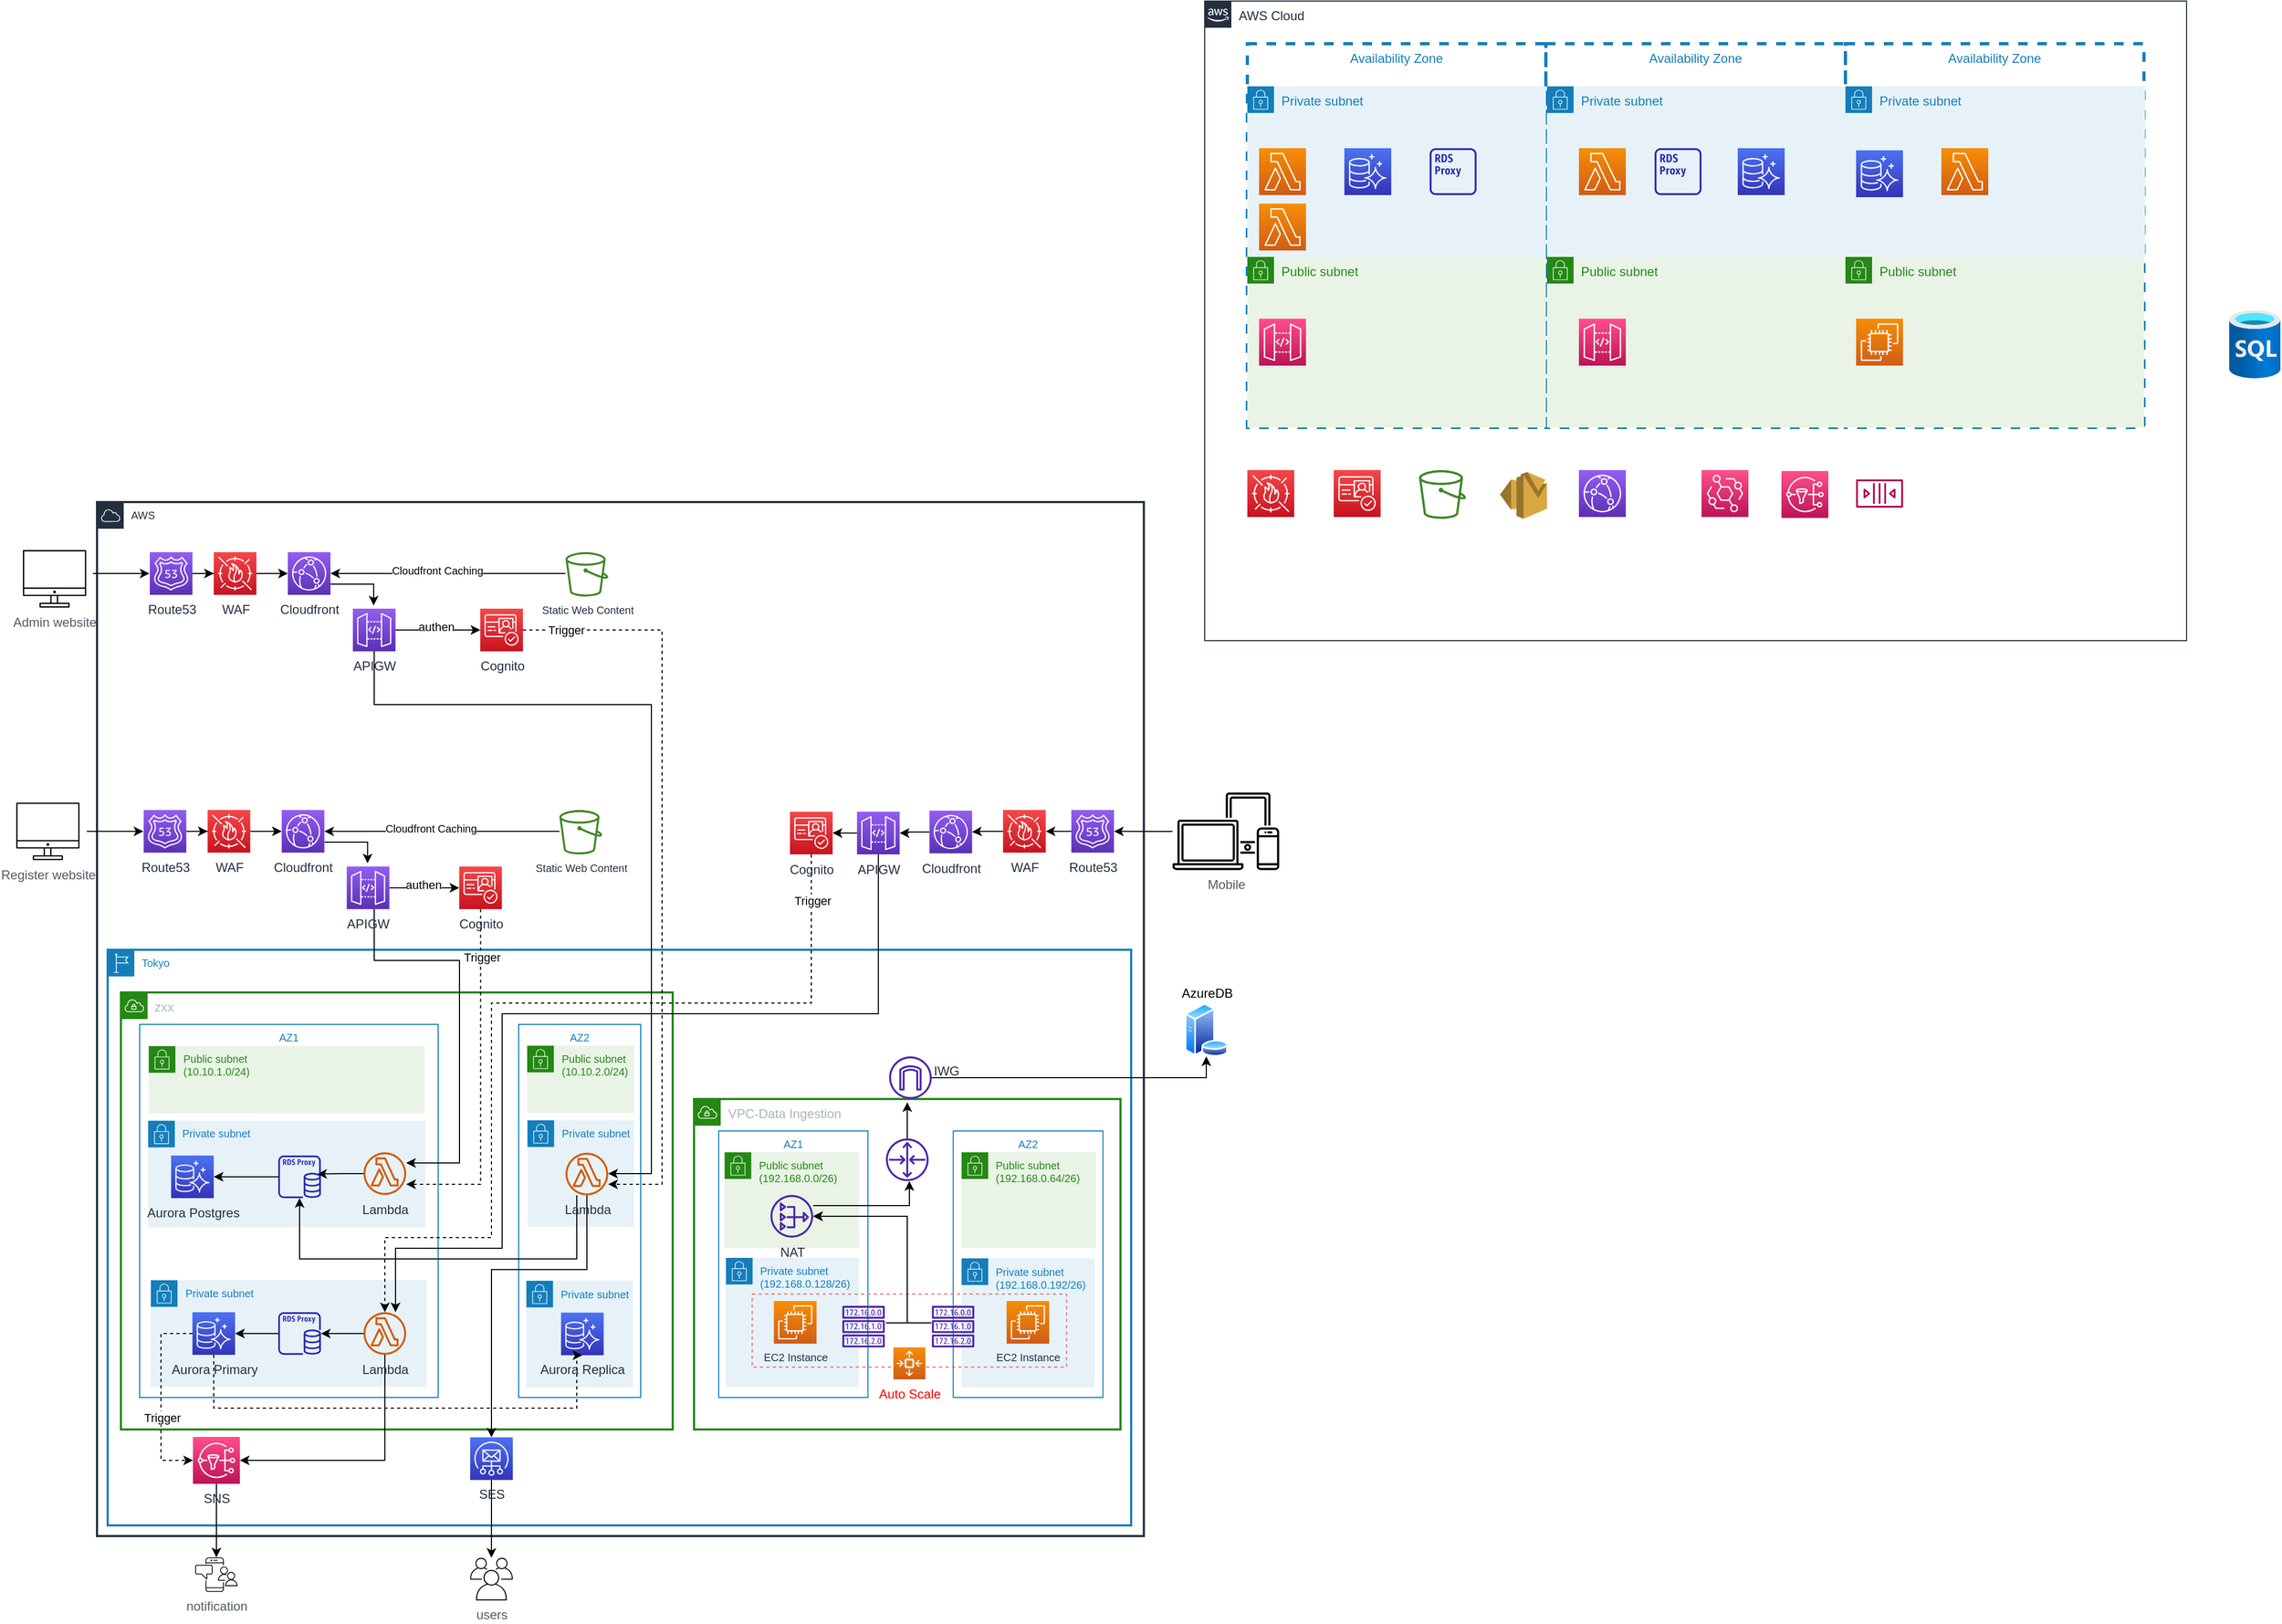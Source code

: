 <mxfile version="16.1.0" type="github">
  <diagram id="2hSW9WzXb2fy43kRYRb5" name="Page-1">
    <mxGraphModel dx="2188" dy="658" grid="1" gridSize="10" guides="1" tooltips="1" connect="1" arrows="1" fold="1" page="0" pageScale="1" pageWidth="827" pageHeight="1169" math="0" shadow="0">
      <root>
        <mxCell id="0" />
        <mxCell id="1" parent="0" />
        <mxCell id="uzvsBsuKQJrdJu88t_Hv-79" value="AWS" style="points=[[0,0],[0.25,0],[0.5,0],[0.75,0],[1,0],[1,0.25],[1,0.5],[1,0.75],[1,1],[0.75,1],[0.5,1],[0.25,1],[0,1],[0,0.75],[0,0.5],[0,0.25]];outlineConnect=0;gradientColor=none;html=1;whiteSpace=wrap;fontSize=10;fontStyle=0;shape=mxgraph.aws4.group;grIcon=mxgraph.aws4.group_aws_cloud;strokeColor=#232F3E;fillColor=none;verticalAlign=top;align=left;spacingLeft=30;fontColor=#232F3E;dashed=0;strokeWidth=2;" vertex="1" parent="1">
          <mxGeometry x="-1040" y="750" width="981.93" height="970" as="geometry" />
        </mxCell>
        <mxCell id="uzvsBsuKQJrdJu88t_Hv-80" value="Tokyo" style="points=[[0,0],[0.25,0],[0.5,0],[0.75,0],[1,0],[1,0.25],[1,0.5],[1,0.75],[1,1],[0.75,1],[0.5,1],[0.25,1],[0,1],[0,0.75],[0,0.5],[0,0.25]];outlineConnect=0;gradientColor=none;html=1;whiteSpace=wrap;fontSize=10;fontStyle=0;shape=mxgraph.aws4.group;grIcon=mxgraph.aws4.group_region;strokeColor=#147EBA;fillColor=none;verticalAlign=top;align=left;spacingLeft=30;fontColor=#147EBA;strokeWidth=2;" vertex="1" parent="1">
          <mxGeometry x="-1030" y="1170" width="960" height="540" as="geometry" />
        </mxCell>
        <mxCell id="uzvsBsuKQJrdJu88t_Hv-116" value="VPC-Data Ingestion" style="points=[[0,0],[0.25,0],[0.5,0],[0.75,0],[1,0],[1,0.25],[1,0.5],[1,0.75],[1,1],[0.75,1],[0.5,1],[0.25,1],[0,1],[0,0.75],[0,0.5],[0,0.25]];outlineConnect=0;gradientColor=none;html=1;whiteSpace=wrap;fontSize=12;fontStyle=0;shape=mxgraph.aws4.group;grIcon=mxgraph.aws4.group_vpc;strokeColor=#248814;fillColor=none;verticalAlign=top;align=left;spacingLeft=30;fontColor=#AAB7B8;dashed=0;strokeWidth=2;" vertex="1" parent="1">
          <mxGeometry x="-480" y="1310" width="400" height="310" as="geometry" />
        </mxCell>
        <mxCell id="uzvsBsuKQJrdJu88t_Hv-118" value="AZ2" style="fillColor=none;strokeColor=#147EBA;verticalAlign=top;fontStyle=0;fontColor=#147EBA;fontSize=10;strokeWidth=1;" vertex="1" parent="1">
          <mxGeometry x="-236.86" y="1340" width="140.43" height="250" as="geometry" />
        </mxCell>
        <mxCell id="uzvsBsuKQJrdJu88t_Hv-148" value="Private subnet&lt;br&gt;(192.168.0.192/26)" style="points=[[0,0],[0.25,0],[0.5,0],[0.75,0],[1,0],[1,0.25],[1,0.5],[1,0.75],[1,1],[0.75,1],[0.5,1],[0.25,1],[0,1],[0,0.75],[0,0.5],[0,0.25]];outlineConnect=0;gradientColor=none;html=1;whiteSpace=wrap;fontSize=10;fontStyle=0;shape=mxgraph.aws4.group;grIcon=mxgraph.aws4.group_security_group;grStroke=0;strokeColor=#147EBA;fillColor=#E6F2F8;verticalAlign=top;align=left;spacingLeft=30;fontColor=#147EBA;dashed=0;" vertex="1" parent="1">
          <mxGeometry x="-229.05" y="1459.5" width="124.81" height="121" as="geometry" />
        </mxCell>
        <mxCell id="uzvsBsuKQJrdJu88t_Hv-1" value="AWS Cloud" style="points=[[0,0],[0.25,0],[0.5,0],[0.75,0],[1,0],[1,0.25],[1,0.5],[1,0.75],[1,1],[0.75,1],[0.5,1],[0.25,1],[0,1],[0,0.75],[0,0.5],[0,0.25]];outlineConnect=0;gradientColor=none;html=1;whiteSpace=wrap;fontSize=12;fontStyle=0;container=1;pointerEvents=0;collapsible=0;recursiveResize=0;shape=mxgraph.aws4.group;grIcon=mxgraph.aws4.group_aws_cloud_alt;strokeColor=#232F3E;fillColor=none;verticalAlign=top;align=left;spacingLeft=30;fontColor=#232F3E;dashed=0;" vertex="1" parent="1">
          <mxGeometry x="-1" y="280" width="921" height="600" as="geometry" />
        </mxCell>
        <mxCell id="uzvsBsuKQJrdJu88t_Hv-2" value="Availability Zone" style="fillColor=none;strokeColor=#147EBA;dashed=1;verticalAlign=top;fontStyle=0;fontColor=#147EBA;strokeWidth=3;" vertex="1" parent="uzvsBsuKQJrdJu88t_Hv-1">
          <mxGeometry x="40" y="40" width="280" height="360" as="geometry" />
        </mxCell>
        <mxCell id="uzvsBsuKQJrdJu88t_Hv-19" value="Availability Zone" style="fillColor=none;strokeColor=#147EBA;dashed=1;verticalAlign=top;fontStyle=0;fontColor=#147EBA;strokeWidth=3;" vertex="1" parent="uzvsBsuKQJrdJu88t_Hv-1">
          <mxGeometry x="320" y="40" width="281" height="360" as="geometry" />
        </mxCell>
        <mxCell id="uzvsBsuKQJrdJu88t_Hv-20" value="Availability Zone" style="fillColor=none;strokeColor=#147EBA;dashed=1;verticalAlign=top;fontStyle=0;fontColor=#147EBA;strokeWidth=3;" vertex="1" parent="uzvsBsuKQJrdJu88t_Hv-1">
          <mxGeometry x="601" y="40" width="280" height="360" as="geometry" />
        </mxCell>
        <mxCell id="uzvsBsuKQJrdJu88t_Hv-13" value="Private subnet" style="points=[[0,0],[0.25,0],[0.5,0],[0.75,0],[1,0],[1,0.25],[1,0.5],[1,0.75],[1,1],[0.75,1],[0.5,1],[0.25,1],[0,1],[0,0.75],[0,0.5],[0,0.25]];outlineConnect=0;gradientColor=none;html=1;whiteSpace=wrap;fontSize=12;fontStyle=0;container=1;pointerEvents=0;collapsible=0;recursiveResize=0;shape=mxgraph.aws4.group;grIcon=mxgraph.aws4.group_security_group;grStroke=0;strokeColor=#147EBA;fillColor=#E6F2F8;verticalAlign=top;align=left;spacingLeft=30;fontColor=#147EBA;dashed=0;" vertex="1" parent="uzvsBsuKQJrdJu88t_Hv-1">
          <mxGeometry x="40" y="80" width="280" height="160" as="geometry" />
        </mxCell>
        <mxCell id="uzvsBsuKQJrdJu88t_Hv-26" value="Private subnet" style="points=[[0,0],[0.25,0],[0.5,0],[0.75,0],[1,0],[1,0.25],[1,0.5],[1,0.75],[1,1],[0.75,1],[0.5,1],[0.25,1],[0,1],[0,0.75],[0,0.5],[0,0.25]];outlineConnect=0;gradientColor=none;html=1;whiteSpace=wrap;fontSize=12;fontStyle=0;container=1;pointerEvents=0;collapsible=0;recursiveResize=0;shape=mxgraph.aws4.group;grIcon=mxgraph.aws4.group_security_group;grStroke=0;strokeColor=#147EBA;fillColor=#E6F2F8;verticalAlign=top;align=left;spacingLeft=30;fontColor=#147EBA;dashed=0;" vertex="1" parent="uzvsBsuKQJrdJu88t_Hv-1">
          <mxGeometry x="321" y="80" width="280" height="160" as="geometry" />
        </mxCell>
        <mxCell id="uzvsBsuKQJrdJu88t_Hv-28" value="" style="sketch=0;points=[[0,0,0],[0.25,0,0],[0.5,0,0],[0.75,0,0],[1,0,0],[0,1,0],[0.25,1,0],[0.5,1,0],[0.75,1,0],[1,1,0],[0,0.25,0],[0,0.5,0],[0,0.75,0],[1,0.25,0],[1,0.5,0],[1,0.75,0]];outlineConnect=0;fontColor=#232F3E;gradientColor=#F78E04;gradientDirection=north;fillColor=#D05C17;strokeColor=#ffffff;dashed=0;verticalLabelPosition=bottom;verticalAlign=top;align=center;html=1;fontSize=12;fontStyle=0;aspect=fixed;shape=mxgraph.aws4.resourceIcon;resIcon=mxgraph.aws4.lambda;" vertex="1" parent="uzvsBsuKQJrdJu88t_Hv-26">
          <mxGeometry x="30" y="58" width="44" height="44" as="geometry" />
        </mxCell>
        <mxCell id="uzvsBsuKQJrdJu88t_Hv-30" value="" style="sketch=0;points=[[0,0,0],[0.25,0,0],[0.5,0,0],[0.75,0,0],[1,0,0],[0,1,0],[0.25,1,0],[0.5,1,0],[0.75,1,0],[1,1,0],[0,0.25,0],[0,0.5,0],[0,0.75,0],[1,0.25,0],[1,0.5,0],[1,0.75,0]];outlineConnect=0;fontColor=#232F3E;gradientColor=#4D72F3;gradientDirection=north;fillColor=#3334B9;strokeColor=#ffffff;dashed=0;verticalLabelPosition=bottom;verticalAlign=top;align=center;html=1;fontSize=12;fontStyle=0;aspect=fixed;shape=mxgraph.aws4.resourceIcon;resIcon=mxgraph.aws4.aurora;" vertex="1" parent="uzvsBsuKQJrdJu88t_Hv-26">
          <mxGeometry x="179" y="58" width="44" height="44" as="geometry" />
        </mxCell>
        <mxCell id="uzvsBsuKQJrdJu88t_Hv-27" value="Private subnet" style="points=[[0,0],[0.25,0],[0.5,0],[0.75,0],[1,0],[1,0.25],[1,0.5],[1,0.75],[1,1],[0.75,1],[0.5,1],[0.25,1],[0,1],[0,0.75],[0,0.5],[0,0.25]];outlineConnect=0;gradientColor=none;html=1;whiteSpace=wrap;fontSize=12;fontStyle=0;container=1;pointerEvents=0;collapsible=0;recursiveResize=0;shape=mxgraph.aws4.group;grIcon=mxgraph.aws4.group_security_group;grStroke=0;strokeColor=#147EBA;fillColor=#E6F2F8;verticalAlign=top;align=left;spacingLeft=30;fontColor=#147EBA;dashed=0;strokeWidth=6;" vertex="1" parent="uzvsBsuKQJrdJu88t_Hv-1">
          <mxGeometry x="601" y="80" width="281" height="160" as="geometry" />
        </mxCell>
        <mxCell id="uzvsBsuKQJrdJu88t_Hv-31" value="" style="sketch=0;points=[[0,0,0],[0.25,0,0],[0.5,0,0],[0.75,0,0],[1,0,0],[0,1,0],[0.25,1,0],[0.5,1,0],[0.75,1,0],[1,1,0],[0,0.25,0],[0,0.5,0],[0,0.75,0],[1,0.25,0],[1,0.5,0],[1,0.75,0]];outlineConnect=0;fontColor=#232F3E;gradientColor=#4D72F3;gradientDirection=north;fillColor=#3334B9;strokeColor=#ffffff;dashed=0;verticalLabelPosition=bottom;verticalAlign=top;align=center;html=1;fontSize=12;fontStyle=0;aspect=fixed;shape=mxgraph.aws4.resourceIcon;resIcon=mxgraph.aws4.aurora;" vertex="1" parent="uzvsBsuKQJrdJu88t_Hv-27">
          <mxGeometry x="10" y="60" width="44" height="44" as="geometry" />
        </mxCell>
        <mxCell id="uzvsBsuKQJrdJu88t_Hv-77" value="" style="sketch=0;points=[[0,0,0],[0.25,0,0],[0.5,0,0],[0.75,0,0],[1,0,0],[0,1,0],[0.25,1,0],[0.5,1,0],[0.75,1,0],[1,1,0],[0,0.25,0],[0,0.5,0],[0,0.75,0],[1,0.25,0],[1,0.5,0],[1,0.75,0]];outlineConnect=0;fontColor=#232F3E;gradientColor=#F78E04;gradientDirection=north;fillColor=#D05C17;strokeColor=#ffffff;dashed=0;verticalLabelPosition=bottom;verticalAlign=top;align=center;html=1;fontSize=12;fontStyle=0;aspect=fixed;shape=mxgraph.aws4.resourceIcon;resIcon=mxgraph.aws4.lambda;" vertex="1" parent="uzvsBsuKQJrdJu88t_Hv-27">
          <mxGeometry x="90" y="58" width="44" height="44" as="geometry" />
        </mxCell>
        <mxCell id="uzvsBsuKQJrdJu88t_Hv-16" value="" style="sketch=0;points=[[0,0,0],[0.25,0,0],[0.5,0,0],[0.75,0,0],[1,0,0],[0,1,0],[0.25,1,0],[0.5,1,0],[0.75,1,0],[1,1,0],[0,0.25,0],[0,0.5,0],[0,0.75,0],[1,0.25,0],[1,0.5,0],[1,0.75,0]];outlineConnect=0;fontColor=#232F3E;gradientColor=#F78E04;gradientDirection=north;fillColor=#D05C17;strokeColor=#ffffff;dashed=0;verticalLabelPosition=bottom;verticalAlign=top;align=center;html=1;fontSize=12;fontStyle=0;aspect=fixed;shape=mxgraph.aws4.resourceIcon;resIcon=mxgraph.aws4.lambda;" vertex="1" parent="uzvsBsuKQJrdJu88t_Hv-1">
          <mxGeometry x="51" y="138" width="44" height="44" as="geometry" />
        </mxCell>
        <mxCell id="uzvsBsuKQJrdJu88t_Hv-18" value="" style="sketch=0;outlineConnect=0;fontColor=#232F3E;gradientColor=none;fillColor=#2E27AD;strokeColor=none;dashed=0;verticalLabelPosition=bottom;verticalAlign=top;align=center;html=1;fontSize=12;fontStyle=0;aspect=fixed;pointerEvents=1;shape=mxgraph.aws4.rds_proxy_alt;" vertex="1" parent="uzvsBsuKQJrdJu88t_Hv-1">
          <mxGeometry x="211" y="138" width="44" height="44" as="geometry" />
        </mxCell>
        <mxCell id="uzvsBsuKQJrdJu88t_Hv-17" value="" style="sketch=0;points=[[0,0,0],[0.25,0,0],[0.5,0,0],[0.75,0,0],[1,0,0],[0,1,0],[0.25,1,0],[0.5,1,0],[0.75,1,0],[1,1,0],[0,0.25,0],[0,0.5,0],[0,0.75,0],[1,0.25,0],[1,0.5,0],[1,0.75,0]];outlineConnect=0;fontColor=#232F3E;gradientColor=#4D72F3;gradientDirection=north;fillColor=#3334B9;strokeColor=#ffffff;dashed=0;verticalLabelPosition=bottom;verticalAlign=top;align=center;html=1;fontSize=12;fontStyle=0;aspect=fixed;shape=mxgraph.aws4.resourceIcon;resIcon=mxgraph.aws4.aurora;" vertex="1" parent="uzvsBsuKQJrdJu88t_Hv-1">
          <mxGeometry x="131" y="138" width="44" height="44" as="geometry" />
        </mxCell>
        <mxCell id="uzvsBsuKQJrdJu88t_Hv-29" value="" style="sketch=0;outlineConnect=0;fontColor=#232F3E;gradientColor=none;fillColor=#2E27AD;strokeColor=none;dashed=0;verticalLabelPosition=bottom;verticalAlign=top;align=center;html=1;fontSize=12;fontStyle=0;aspect=fixed;pointerEvents=1;shape=mxgraph.aws4.rds_proxy_alt;" vertex="1" parent="uzvsBsuKQJrdJu88t_Hv-1">
          <mxGeometry x="422" y="138" width="44" height="44" as="geometry" />
        </mxCell>
        <mxCell id="uzvsBsuKQJrdJu88t_Hv-32" value="Public subnet" style="points=[[0,0],[0.25,0],[0.5,0],[0.75,0],[1,0],[1,0.25],[1,0.5],[1,0.75],[1,1],[0.75,1],[0.5,1],[0.25,1],[0,1],[0,0.75],[0,0.5],[0,0.25]];outlineConnect=0;gradientColor=none;html=1;whiteSpace=wrap;fontSize=12;fontStyle=0;container=1;pointerEvents=0;collapsible=0;recursiveResize=0;shape=mxgraph.aws4.group;grIcon=mxgraph.aws4.group_security_group;grStroke=0;strokeColor=#248814;fillColor=#E9F3E6;verticalAlign=top;align=left;spacingLeft=30;fontColor=#248814;dashed=0;" vertex="1" parent="uzvsBsuKQJrdJu88t_Hv-1">
          <mxGeometry x="40" y="240" width="280" height="160" as="geometry" />
        </mxCell>
        <mxCell id="uzvsBsuKQJrdJu88t_Hv-33" value="" style="sketch=0;points=[[0,0,0],[0.25,0,0],[0.5,0,0],[0.75,0,0],[1,0,0],[0,1,0],[0.25,1,0],[0.5,1,0],[0.75,1,0],[1,1,0],[0,0.25,0],[0,0.5,0],[0,0.75,0],[1,0.25,0],[1,0.5,0],[1,0.75,0]];outlineConnect=0;fontColor=#232F3E;gradientColor=#FF4F8B;gradientDirection=north;fillColor=#BC1356;strokeColor=#ffffff;dashed=0;verticalLabelPosition=bottom;verticalAlign=top;align=center;html=1;fontSize=12;fontStyle=0;aspect=fixed;shape=mxgraph.aws4.resourceIcon;resIcon=mxgraph.aws4.api_gateway;" vertex="1" parent="uzvsBsuKQJrdJu88t_Hv-1">
          <mxGeometry x="51" y="298" width="44" height="44" as="geometry" />
        </mxCell>
        <mxCell id="uzvsBsuKQJrdJu88t_Hv-34" value="Public subnet" style="points=[[0,0],[0.25,0],[0.5,0],[0.75,0],[1,0],[1,0.25],[1,0.5],[1,0.75],[1,1],[0.75,1],[0.5,1],[0.25,1],[0,1],[0,0.75],[0,0.5],[0,0.25]];outlineConnect=0;gradientColor=none;html=1;whiteSpace=wrap;fontSize=12;fontStyle=0;container=1;pointerEvents=0;collapsible=0;recursiveResize=0;shape=mxgraph.aws4.group;grIcon=mxgraph.aws4.group_security_group;grStroke=0;strokeColor=#248814;fillColor=#E9F3E6;verticalAlign=top;align=left;spacingLeft=30;fontColor=#248814;dashed=0;" vertex="1" parent="uzvsBsuKQJrdJu88t_Hv-1">
          <mxGeometry x="321" y="240" width="280" height="160" as="geometry" />
        </mxCell>
        <mxCell id="uzvsBsuKQJrdJu88t_Hv-35" value="" style="sketch=0;points=[[0,0,0],[0.25,0,0],[0.5,0,0],[0.75,0,0],[1,0,0],[0,1,0],[0.25,1,0],[0.5,1,0],[0.75,1,0],[1,1,0],[0,0.25,0],[0,0.5,0],[0,0.75,0],[1,0.25,0],[1,0.5,0],[1,0.75,0]];outlineConnect=0;fontColor=#232F3E;gradientColor=#FF4F8B;gradientDirection=north;fillColor=#BC1356;strokeColor=#ffffff;dashed=0;verticalLabelPosition=bottom;verticalAlign=top;align=center;html=1;fontSize=12;fontStyle=0;aspect=fixed;shape=mxgraph.aws4.resourceIcon;resIcon=mxgraph.aws4.api_gateway;" vertex="1" parent="uzvsBsuKQJrdJu88t_Hv-34">
          <mxGeometry x="30" y="58" width="44" height="44" as="geometry" />
        </mxCell>
        <mxCell id="uzvsBsuKQJrdJu88t_Hv-37" value="" style="sketch=0;points=[[0,0,0],[0.25,0,0],[0.5,0,0],[0.75,0,0],[1,0,0],[0,1,0],[0.25,1,0],[0.5,1,0],[0.75,1,0],[1,1,0],[0,0.25,0],[0,0.5,0],[0,0.75,0],[1,0.25,0],[1,0.5,0],[1,0.75,0]];outlineConnect=0;fontColor=#232F3E;gradientColor=#F54749;gradientDirection=north;fillColor=#C7131F;strokeColor=#ffffff;dashed=0;verticalLabelPosition=bottom;verticalAlign=top;align=center;html=1;fontSize=12;fontStyle=0;aspect=fixed;shape=mxgraph.aws4.resourceIcon;resIcon=mxgraph.aws4.waf;" vertex="1" parent="uzvsBsuKQJrdJu88t_Hv-1">
          <mxGeometry x="40" y="440" width="44" height="44" as="geometry" />
        </mxCell>
        <mxCell id="uzvsBsuKQJrdJu88t_Hv-36" value="" style="sketch=0;points=[[0,0,0],[0.25,0,0],[0.5,0,0],[0.75,0,0],[1,0,0],[0,1,0],[0.25,1,0],[0.5,1,0],[0.75,1,0],[1,1,0],[0,0.25,0],[0,0.5,0],[0,0.75,0],[1,0.25,0],[1,0.5,0],[1,0.75,0]];outlineConnect=0;fontColor=#232F3E;gradientColor=#F54749;gradientDirection=north;fillColor=#C7131F;strokeColor=#ffffff;dashed=0;verticalLabelPosition=bottom;verticalAlign=top;align=center;html=1;fontSize=12;fontStyle=0;aspect=fixed;shape=mxgraph.aws4.resourceIcon;resIcon=mxgraph.aws4.cognito;" vertex="1" parent="uzvsBsuKQJrdJu88t_Hv-1">
          <mxGeometry x="121" y="440" width="44" height="44" as="geometry" />
        </mxCell>
        <mxCell id="uzvsBsuKQJrdJu88t_Hv-38" value="" style="sketch=0;outlineConnect=0;fontColor=#232F3E;gradientColor=none;fillColor=#3F8624;strokeColor=none;dashed=0;verticalLabelPosition=bottom;verticalAlign=top;align=center;html=1;fontSize=12;fontStyle=0;aspect=fixed;pointerEvents=1;shape=mxgraph.aws4.bucket;" vertex="1" parent="uzvsBsuKQJrdJu88t_Hv-1">
          <mxGeometry x="201" y="440" width="44" height="45.76" as="geometry" />
        </mxCell>
        <mxCell id="uzvsBsuKQJrdJu88t_Hv-40" value="" style="outlineConnect=0;dashed=0;verticalLabelPosition=bottom;verticalAlign=top;align=center;html=1;shape=mxgraph.aws3.ses;fillColor=#D9A741;gradientColor=none;strokeColor=default;strokeWidth=3;" vertex="1" parent="uzvsBsuKQJrdJu88t_Hv-1">
          <mxGeometry x="277" y="441.76" width="44" height="44" as="geometry" />
        </mxCell>
        <mxCell id="uzvsBsuKQJrdJu88t_Hv-42" value="" style="sketch=0;points=[[0,0,0],[0.25,0,0],[0.5,0,0],[0.75,0,0],[1,0,0],[0,1,0],[0.25,1,0],[0.5,1,0],[0.75,1,0],[1,1,0],[0,0.25,0],[0,0.5,0],[0,0.75,0],[1,0.25,0],[1,0.5,0],[1,0.75,0]];outlineConnect=0;fontColor=#232F3E;gradientColor=#F78E04;gradientDirection=north;fillColor=#D05C17;strokeColor=#ffffff;dashed=0;verticalLabelPosition=bottom;verticalAlign=top;align=center;html=1;fontSize=12;fontStyle=0;aspect=fixed;shape=mxgraph.aws4.resourceIcon;resIcon=mxgraph.aws4.lambda;" vertex="1" parent="uzvsBsuKQJrdJu88t_Hv-1">
          <mxGeometry x="51" y="190" width="44" height="44" as="geometry" />
        </mxCell>
        <mxCell id="uzvsBsuKQJrdJu88t_Hv-43" value="" style="sketch=0;points=[[0,0,0],[0.25,0,0],[0.5,0,0],[0.75,0,0],[1,0,0],[0,1,0],[0.25,1,0],[0.5,1,0],[0.75,1,0],[1,1,0],[0,0.25,0],[0,0.5,0],[0,0.75,0],[1,0.25,0],[1,0.5,0],[1,0.75,0]];outlineConnect=0;fontColor=#232F3E;gradientColor=#945DF2;gradientDirection=north;fillColor=#5A30B5;strokeColor=#ffffff;dashed=0;verticalLabelPosition=bottom;verticalAlign=top;align=center;html=1;fontSize=12;fontStyle=0;aspect=fixed;shape=mxgraph.aws4.resourceIcon;resIcon=mxgraph.aws4.cloudfront;" vertex="1" parent="uzvsBsuKQJrdJu88t_Hv-1">
          <mxGeometry x="351" y="440" width="44" height="44" as="geometry" />
        </mxCell>
        <mxCell id="uzvsBsuKQJrdJu88t_Hv-44" value="" style="sketch=0;points=[[0,0,0],[0.25,0,0],[0.5,0,0],[0.75,0,0],[1,0,0],[0,1,0],[0.25,1,0],[0.5,1,0],[0.75,1,0],[1,1,0],[0,0.25,0],[0,0.5,0],[0,0.75,0],[1,0.25,0],[1,0.5,0],[1,0.75,0]];outlineConnect=0;fontColor=#232F3E;gradientColor=#FF4F8B;gradientDirection=north;fillColor=#BC1356;strokeColor=#ffffff;dashed=0;verticalLabelPosition=bottom;verticalAlign=top;align=center;html=1;fontSize=12;fontStyle=0;aspect=fixed;shape=mxgraph.aws4.resourceIcon;resIcon=mxgraph.aws4.eventbridge;" vertex="1" parent="uzvsBsuKQJrdJu88t_Hv-1">
          <mxGeometry x="466" y="440" width="44" height="44" as="geometry" />
        </mxCell>
        <mxCell id="uzvsBsuKQJrdJu88t_Hv-46" value="Public subnet" style="points=[[0,0],[0.25,0],[0.5,0],[0.75,0],[1,0],[1,0.25],[1,0.5],[1,0.75],[1,1],[0.75,1],[0.5,1],[0.25,1],[0,1],[0,0.75],[0,0.5],[0,0.25]];outlineConnect=0;gradientColor=none;html=1;whiteSpace=wrap;fontSize=12;fontStyle=0;container=1;pointerEvents=0;collapsible=0;recursiveResize=0;shape=mxgraph.aws4.group;grIcon=mxgraph.aws4.group_security_group;grStroke=0;strokeColor=#248814;fillColor=#E9F3E6;verticalAlign=top;align=left;spacingLeft=30;fontColor=#248814;dashed=0;strokeWidth=8;" vertex="1" parent="uzvsBsuKQJrdJu88t_Hv-1">
          <mxGeometry x="601" y="240" width="280" height="160" as="geometry" />
        </mxCell>
        <mxCell id="uzvsBsuKQJrdJu88t_Hv-47" value="" style="sketch=0;points=[[0,0,0],[0.25,0,0],[0.5,0,0],[0.75,0,0],[1,0,0],[0,1,0],[0.25,1,0],[0.5,1,0],[0.75,1,0],[1,1,0],[0,0.25,0],[0,0.5,0],[0,0.75,0],[1,0.25,0],[1,0.5,0],[1,0.75,0]];outlineConnect=0;fontColor=#232F3E;gradientColor=#F78E04;gradientDirection=north;fillColor=#D05C17;strokeColor=#ffffff;dashed=0;verticalLabelPosition=bottom;verticalAlign=top;align=center;html=1;fontSize=12;fontStyle=0;aspect=fixed;shape=mxgraph.aws4.resourceIcon;resIcon=mxgraph.aws4.ec2;" vertex="1" parent="uzvsBsuKQJrdJu88t_Hv-46">
          <mxGeometry x="10" y="58" width="44" height="44" as="geometry" />
        </mxCell>
        <mxCell id="uzvsBsuKQJrdJu88t_Hv-45" value="" style="sketch=0;outlineConnect=0;fontColor=#232F3E;gradientColor=none;fillColor=#B0084D;strokeColor=none;dashed=0;verticalLabelPosition=bottom;verticalAlign=top;align=center;html=1;fontSize=12;fontStyle=0;aspect=fixed;pointerEvents=1;shape=mxgraph.aws4.queue;" vertex="1" parent="uzvsBsuKQJrdJu88t_Hv-1">
          <mxGeometry x="611" y="448.74" width="44" height="26.51" as="geometry" />
        </mxCell>
        <mxCell id="uzvsBsuKQJrdJu88t_Hv-78" value="" style="sketch=0;points=[[0,0,0],[0.25,0,0],[0.5,0,0],[0.75,0,0],[1,0,0],[0,1,0],[0.25,1,0],[0.5,1,0],[0.75,1,0],[1,1,0],[0,0.25,0],[0,0.5,0],[0,0.75,0],[1,0.25,0],[1,0.5,0],[1,0.75,0]];outlineConnect=0;fontColor=#232F3E;gradientColor=#FF4F8B;gradientDirection=north;fillColor=#BC1356;strokeColor=#ffffff;dashed=0;verticalLabelPosition=bottom;verticalAlign=top;align=center;html=1;fontSize=12;fontStyle=0;aspect=fixed;shape=mxgraph.aws4.resourceIcon;resIcon=mxgraph.aws4.sns;" vertex="1" parent="uzvsBsuKQJrdJu88t_Hv-1">
          <mxGeometry x="541" y="440.88" width="44" height="44" as="geometry" />
        </mxCell>
        <mxCell id="uzvsBsuKQJrdJu88t_Hv-48" value="" style="aspect=fixed;html=1;points=[];align=center;image;fontSize=12;image=img/lib/azure2/databases/SQL_Database.svg;strokeColor=default;strokeWidth=3;fillColor=none;" vertex="1" parent="1">
          <mxGeometry x="960" y="570" width="48" height="64" as="geometry" />
        </mxCell>
        <mxCell id="uzvsBsuKQJrdJu88t_Hv-81" value="zxx" style="points=[[0,0],[0.25,0],[0.5,0],[0.75,0],[1,0],[1,0.25],[1,0.5],[1,0.75],[1,1],[0.75,1],[0.5,1],[0.25,1],[0,1],[0,0.75],[0,0.5],[0,0.25]];outlineConnect=0;gradientColor=none;html=1;whiteSpace=wrap;fontSize=12;fontStyle=0;shape=mxgraph.aws4.group;grIcon=mxgraph.aws4.group_vpc;strokeColor=#248814;fillColor=none;verticalAlign=top;align=left;spacingLeft=30;fontColor=#AAB7B8;dashed=0;strokeWidth=2;" vertex="1" parent="1">
          <mxGeometry x="-1017.57" y="1210" width="517.57" height="410" as="geometry" />
        </mxCell>
        <mxCell id="uzvsBsuKQJrdJu88t_Hv-82" value="AZ1" style="fillColor=none;strokeColor=#147EBA;verticalAlign=top;fontStyle=0;fontColor=#147EBA;fontSize=10;strokeWidth=1;" vertex="1" parent="1">
          <mxGeometry x="-1000" y="1240" width="280" height="350" as="geometry" />
        </mxCell>
        <mxCell id="uzvsBsuKQJrdJu88t_Hv-83" value="Private subnet" style="points=[[0,0],[0.25,0],[0.5,0],[0.75,0],[1,0],[1,0.25],[1,0.5],[1,0.75],[1,1],[0.75,1],[0.5,1],[0.25,1],[0,1],[0,0.75],[0,0.5],[0,0.25]];outlineConnect=0;gradientColor=none;html=1;whiteSpace=wrap;fontSize=10;fontStyle=0;shape=mxgraph.aws4.group;grIcon=mxgraph.aws4.group_security_group;grStroke=0;strokeColor=#147EBA;fillColor=#E6F2F8;verticalAlign=top;align=left;spacingLeft=30;fontColor=#147EBA;dashed=0;" vertex="1" parent="1">
          <mxGeometry x="-992" y="1330.43" width="260" height="100" as="geometry" />
        </mxCell>
        <mxCell id="uzvsBsuKQJrdJu88t_Hv-84" value="AZ2" style="fillColor=none;strokeColor=#147EBA;verticalAlign=top;fontStyle=0;fontColor=#147EBA;fontSize=10;strokeWidth=1;" vertex="1" parent="1">
          <mxGeometry x="-644.52" y="1240" width="114.52" height="350" as="geometry" />
        </mxCell>
        <mxCell id="uzvsBsuKQJrdJu88t_Hv-89" value="Public subnet&lt;br style=&quot;font-size: 10px;&quot;&gt;(10.10.1.0/24)" style="points=[[0,0],[0.25,0],[0.5,0],[0.75,0],[1,0],[1,0.25],[1,0.5],[1,0.75],[1,1],[0.75,1],[0.5,1],[0.25,1],[0,1],[0,0.75],[0,0.5],[0,0.25]];outlineConnect=0;gradientColor=none;html=1;whiteSpace=wrap;fontSize=10;fontStyle=0;shape=mxgraph.aws4.group;grIcon=mxgraph.aws4.group_security_group;grStroke=0;strokeColor=#248814;fillColor=#E9F3E6;verticalAlign=top;align=left;spacingLeft=30;fontColor=#248814;dashed=0;" vertex="1" parent="1">
          <mxGeometry x="-991.5" y="1260.43" width="259" height="63" as="geometry" />
        </mxCell>
        <mxCell id="uzvsBsuKQJrdJu88t_Hv-90" value="Public subnet&lt;br style=&quot;font-size: 10px;&quot;&gt;(10.10.2.0/24)" style="points=[[0,0],[0.25,0],[0.5,0],[0.75,0],[1,0],[1,0.25],[1,0.5],[1,0.75],[1,1],[0.75,1],[0.5,1],[0.25,1],[0,1],[0,0.75],[0,0.5],[0,0.25]];outlineConnect=0;gradientColor=none;html=1;whiteSpace=wrap;fontSize=10;fontStyle=0;shape=mxgraph.aws4.group;grIcon=mxgraph.aws4.group_security_group;grStroke=0;strokeColor=#248814;fillColor=#E9F3E6;verticalAlign=top;align=left;spacingLeft=30;fontColor=#248814;dashed=0;" vertex="1" parent="1">
          <mxGeometry x="-636.49" y="1260" width="100.47" height="63" as="geometry" />
        </mxCell>
        <mxCell id="uzvsBsuKQJrdJu88t_Hv-91" value="Private subnet" style="points=[[0,0],[0.25,0],[0.5,0],[0.75,0],[1,0],[1,0.25],[1,0.5],[1,0.75],[1,1],[0.75,1],[0.5,1],[0.25,1],[0,1],[0,0.75],[0,0.5],[0,0.25]];outlineConnect=0;gradientColor=none;html=1;whiteSpace=wrap;fontSize=10;fontStyle=0;shape=mxgraph.aws4.group;grIcon=mxgraph.aws4.group_security_group;grStroke=0;strokeColor=#147EBA;fillColor=#E6F2F8;verticalAlign=top;align=left;spacingLeft=30;fontColor=#147EBA;dashed=0;" vertex="1" parent="1">
          <mxGeometry x="-636.25" y="1330" width="100" height="100" as="geometry" />
        </mxCell>
        <mxCell id="uzvsBsuKQJrdJu88t_Hv-94" style="edgeStyle=orthogonalEdgeStyle;rounded=0;orthogonalLoop=1;jettySize=auto;html=1;fontSize=10;strokeColor=#000000;" edge="1" parent="1" source="uzvsBsuKQJrdJu88t_Hv-95">
          <mxGeometry relative="1" as="geometry">
            <Array as="points">
              <mxPoint x="-787.18" y="1068.93" />
            </Array>
            <mxPoint x="-786.25" y="1088.93" as="targetPoint" />
          </mxGeometry>
        </mxCell>
        <mxCell id="uzvsBsuKQJrdJu88t_Hv-95" value="Cloudfront" style="sketch=0;points=[[0,0,0],[0.25,0,0],[0.5,0,0],[0.75,0,0],[1,0,0],[0,1,0],[0.25,1,0],[0.5,1,0],[0.75,1,0],[1,1,0],[0,0.25,0],[0,0.5,0],[0,0.75,0],[1,0.25,0],[1,0.5,0],[1,0.75,0]];outlineConnect=0;fontColor=#232F3E;gradientColor=#945DF2;gradientDirection=north;fillColor=#5A30B5;strokeColor=#ffffff;dashed=0;verticalLabelPosition=bottom;verticalAlign=top;align=center;html=1;fontSize=12;fontStyle=0;aspect=fixed;shape=mxgraph.aws4.resourceIcon;resIcon=mxgraph.aws4.cloudfront;" vertex="1" parent="1">
          <mxGeometry x="-866.75" y="1038.93" width="40" height="40" as="geometry" />
        </mxCell>
        <mxCell id="uzvsBsuKQJrdJu88t_Hv-96" style="edgeStyle=orthogonalEdgeStyle;rounded=0;orthogonalLoop=1;jettySize=auto;html=1;entryX=1;entryY=0.5;entryDx=0;entryDy=0;entryPerimeter=0;fontSize=10;strokeColor=#000000;" edge="1" parent="1" source="uzvsBsuKQJrdJu88t_Hv-103" target="uzvsBsuKQJrdJu88t_Hv-95">
          <mxGeometry relative="1" as="geometry">
            <Array as="points">
              <mxPoint x="-627.25" y="1058.93" />
            </Array>
          </mxGeometry>
        </mxCell>
        <mxCell id="uzvsBsuKQJrdJu88t_Hv-97" value="Cloudfront Caching" style="edgeLabel;html=1;align=center;verticalAlign=middle;resizable=0;points=[];fontSize=10;" vertex="1" connectable="0" parent="uzvsBsuKQJrdJu88t_Hv-96">
          <mxGeometry x="0.097" y="-3" relative="1" as="geometry">
            <mxPoint as="offset" />
          </mxGeometry>
        </mxCell>
        <mxCell id="uzvsBsuKQJrdJu88t_Hv-98" style="edgeStyle=orthogonalEdgeStyle;rounded=0;orthogonalLoop=1;jettySize=auto;html=1;entryX=0.29;entryY=0.5;entryDx=0;entryDy=0;entryPerimeter=0;fontSize=10;strokeColor=#000000;" edge="1" parent="1">
          <mxGeometry relative="1" as="geometry">
            <mxPoint x="-1049.68" y="1058.93" as="sourcePoint" />
            <mxPoint x="-996.58" y="1058.93" as="targetPoint" />
          </mxGeometry>
        </mxCell>
        <mxCell id="uzvsBsuKQJrdJu88t_Hv-103" value="Static Web Content" style="sketch=0;outlineConnect=0;fontColor=#232F3E;gradientColor=none;fillColor=#3F8624;strokeColor=none;dashed=0;verticalLabelPosition=bottom;verticalAlign=top;align=center;html=1;fontSize=10;fontStyle=0;aspect=fixed;pointerEvents=1;shape=mxgraph.aws4.bucket;" vertex="1" parent="1">
          <mxGeometry x="-606.25" y="1038.93" width="40" height="41.6" as="geometry" />
        </mxCell>
        <mxCell id="uzvsBsuKQJrdJu88t_Hv-167" style="edgeStyle=orthogonalEdgeStyle;rounded=0;orthogonalLoop=1;jettySize=auto;html=1;entryX=0;entryY=0.5;entryDx=0;entryDy=0;entryPerimeter=0;" edge="1" parent="1" source="uzvsBsuKQJrdJu88t_Hv-106" target="uzvsBsuKQJrdJu88t_Hv-166">
          <mxGeometry relative="1" as="geometry" />
        </mxCell>
        <mxCell id="uzvsBsuKQJrdJu88t_Hv-168" value="authen" style="edgeLabel;html=1;align=center;verticalAlign=middle;resizable=0;points=[];" vertex="1" connectable="0" parent="uzvsBsuKQJrdJu88t_Hv-167">
          <mxGeometry x="-0.044" y="3" relative="1" as="geometry">
            <mxPoint as="offset" />
          </mxGeometry>
        </mxCell>
        <mxCell id="uzvsBsuKQJrdJu88t_Hv-177" style="edgeStyle=orthogonalEdgeStyle;rounded=0;orthogonalLoop=1;jettySize=auto;html=1;" edge="1" parent="1" source="uzvsBsuKQJrdJu88t_Hv-106" target="uzvsBsuKQJrdJu88t_Hv-114">
          <mxGeometry relative="1" as="geometry">
            <Array as="points">
              <mxPoint x="-780" y="1180" />
              <mxPoint x="-700" y="1180" />
              <mxPoint x="-700" y="1370" />
            </Array>
          </mxGeometry>
        </mxCell>
        <mxCell id="uzvsBsuKQJrdJu88t_Hv-106" value="APIGW" style="sketch=0;points=[[0,0,0],[0.25,0,0],[0.5,0,0],[0.75,0,0],[1,0,0],[0,1,0],[0.25,1,0],[0.5,1,0],[0.75,1,0],[1,1,0],[0,0.25,0],[0,0.5,0],[0,0.75,0],[1,0.25,0],[1,0.5,0],[1,0.75,0]];outlineConnect=0;fontColor=#232F3E;gradientColor=#945DF2;gradientDirection=north;fillColor=#5A30B5;strokeColor=#ffffff;dashed=0;verticalLabelPosition=bottom;verticalAlign=top;align=center;html=1;fontSize=12;fontStyle=0;aspect=fixed;shape=mxgraph.aws4.resourceIcon;resIcon=mxgraph.aws4.api_gateway;" vertex="1" parent="1">
          <mxGeometry x="-805.75" y="1091.93" width="40" height="40" as="geometry" />
        </mxCell>
        <mxCell id="uzvsBsuKQJrdJu88t_Hv-109" value="Private subnet" style="points=[[0,0],[0.25,0],[0.5,0],[0.75,0],[1,0],[1,0.25],[1,0.5],[1,0.75],[1,1],[0.75,1],[0.5,1],[0.25,1],[0,1],[0,0.75],[0,0.5],[0,0.25]];outlineConnect=0;gradientColor=none;html=1;whiteSpace=wrap;fontSize=10;fontStyle=0;shape=mxgraph.aws4.group;grIcon=mxgraph.aws4.group_security_group;grStroke=0;strokeColor=#147EBA;fillColor=#E6F2F8;verticalAlign=top;align=left;spacingLeft=30;fontColor=#147EBA;dashed=0;" vertex="1" parent="1">
          <mxGeometry x="-989.5" y="1480" width="259" height="100" as="geometry" />
        </mxCell>
        <mxCell id="uzvsBsuKQJrdJu88t_Hv-110" value="Private subnet" style="points=[[0,0],[0.25,0],[0.5,0],[0.75,0],[1,0],[1,0.25],[1,0.5],[1,0.75],[1,1],[0.75,1],[0.5,1],[0.25,1],[0,1],[0,0.75],[0,0.5],[0,0.25]];outlineConnect=0;gradientColor=none;html=1;whiteSpace=wrap;fontSize=10;fontStyle=0;shape=mxgraph.aws4.group;grIcon=mxgraph.aws4.group_security_group;grStroke=0;strokeColor=#147EBA;fillColor=#E6F2F8;verticalAlign=top;align=left;spacingLeft=30;fontColor=#147EBA;dashed=0;" vertex="1" parent="1">
          <mxGeometry x="-637.26" y="1480.5" width="100" height="100" as="geometry" />
        </mxCell>
        <mxCell id="uzvsBsuKQJrdJu88t_Hv-173" style="edgeStyle=orthogonalEdgeStyle;rounded=0;orthogonalLoop=1;jettySize=auto;html=1;entryX=0.915;entryY=0.435;entryDx=0;entryDy=0;entryPerimeter=0;" edge="1" parent="1" source="uzvsBsuKQJrdJu88t_Hv-114" target="uzvsBsuKQJrdJu88t_Hv-172">
          <mxGeometry relative="1" as="geometry" />
        </mxCell>
        <mxCell id="uzvsBsuKQJrdJu88t_Hv-114" value="Lambda" style="sketch=0;outlineConnect=0;fontColor=#232F3E;gradientColor=none;fillColor=#D45B07;strokeColor=none;dashed=0;verticalLabelPosition=bottom;verticalAlign=top;align=center;html=1;fontSize=12;fontStyle=0;aspect=fixed;pointerEvents=1;shape=mxgraph.aws4.lambda_function;" vertex="1" parent="1">
          <mxGeometry x="-790" y="1360" width="40" height="40" as="geometry" />
        </mxCell>
        <mxCell id="uzvsBsuKQJrdJu88t_Hv-117" value="AZ1" style="fillColor=none;strokeColor=#147EBA;verticalAlign=top;fontStyle=0;fontColor=#147EBA;fontSize=10;strokeWidth=1;" vertex="1" parent="1">
          <mxGeometry x="-456.86" y="1340" width="140" height="250" as="geometry" />
        </mxCell>
        <mxCell id="uzvsBsuKQJrdJu88t_Hv-119" value="Private subnet&lt;br&gt;(192.168.0.128/26)" style="points=[[0,0],[0.25,0],[0.5,0],[0.75,0],[1,0],[1,0.25],[1,0.5],[1,0.75],[1,1],[0.75,1],[0.5,1],[0.25,1],[0,1],[0,0.75],[0,0.5],[0,0.25]];outlineConnect=0;gradientColor=none;html=1;whiteSpace=wrap;fontSize=10;fontStyle=0;shape=mxgraph.aws4.group;grIcon=mxgraph.aws4.group_security_group;grStroke=0;strokeColor=#147EBA;fillColor=#E6F2F8;verticalAlign=top;align=left;spacingLeft=30;fontColor=#147EBA;dashed=0;" vertex="1" parent="1">
          <mxGeometry x="-450.07" y="1459" width="124.81" height="121" as="geometry" />
        </mxCell>
        <mxCell id="uzvsBsuKQJrdJu88t_Hv-121" value="Public subnet&lt;br style=&quot;font-size: 10px&quot;&gt;(192.168.0.0/26)" style="points=[[0,0],[0.25,0],[0.5,0],[0.75,0],[1,0],[1,0.25],[1,0.5],[1,0.75],[1,1],[0.75,1],[0.5,1],[0.25,1],[0,1],[0,0.75],[0,0.5],[0,0.25]];outlineConnect=0;gradientColor=none;html=1;whiteSpace=wrap;fontSize=10;fontStyle=0;shape=mxgraph.aws4.group;grIcon=mxgraph.aws4.group_security_group;grStroke=0;strokeColor=#248814;fillColor=#E9F3E6;verticalAlign=top;align=left;spacingLeft=30;fontColor=#248814;dashed=0;" vertex="1" parent="1">
          <mxGeometry x="-451.33" y="1360" width="126.07" height="90" as="geometry" />
        </mxCell>
        <mxCell id="uzvsBsuKQJrdJu88t_Hv-123" value="EC2 Instance" style="sketch=0;points=[[0,0,0],[0.25,0,0],[0.5,0,0],[0.75,0,0],[1,0,0],[0,1,0],[0.25,1,0],[0.5,1,0],[0.75,1,0],[1,1,0],[0,0.25,0],[0,0.5,0],[0,0.75,0],[1,0.25,0],[1,0.5,0],[1,0.75,0]];outlineConnect=0;fontColor=#232F3E;gradientColor=#F78E04;gradientDirection=north;fillColor=#D05C17;strokeColor=#ffffff;dashed=0;verticalLabelPosition=bottom;verticalAlign=top;align=center;html=1;fontSize=10;fontStyle=0;aspect=fixed;shape=mxgraph.aws4.resourceIcon;resIcon=mxgraph.aws4.ec2;" vertex="1" parent="1">
          <mxGeometry x="-405.1" y="1499.5" width="40" height="40" as="geometry" />
        </mxCell>
        <mxCell id="uzvsBsuKQJrdJu88t_Hv-124" value="EC2 Instance" style="sketch=0;points=[[0,0,0],[0.25,0,0],[0.5,0,0],[0.75,0,0],[1,0,0],[0,1,0],[0.25,1,0],[0.5,1,0],[0.75,1,0],[1,1,0],[0,0.25,0],[0,0.5,0],[0,0.75,0],[1,0.25,0],[1,0.5,0],[1,0.75,0]];outlineConnect=0;fontColor=#232F3E;gradientColor=#F78E04;gradientDirection=north;fillColor=#D05C17;strokeColor=#ffffff;dashed=0;verticalLabelPosition=bottom;verticalAlign=top;align=center;html=1;fontSize=10;fontStyle=0;aspect=fixed;shape=mxgraph.aws4.resourceIcon;resIcon=mxgraph.aws4.ec2;" vertex="1" parent="1">
          <mxGeometry x="-186.83" y="1499.5" width="40" height="40" as="geometry" />
        </mxCell>
        <mxCell id="uzvsBsuKQJrdJu88t_Hv-125" value="" style="fillColor=none;strokeColor=#EA6B66;verticalAlign=top;fontStyle=0;fontColor=#5A6C86;fontSize=10;dashed=1;" vertex="1" parent="1">
          <mxGeometry x="-425.43" y="1493" width="294.86" height="68.5" as="geometry" />
        </mxCell>
        <mxCell id="uzvsBsuKQJrdJu88t_Hv-126" value="Auto Scale" style="sketch=0;points=[[0,0,0],[0.25,0,0],[0.5,0,0],[0.75,0,0],[1,0,0],[0,1,0],[0.25,1,0],[0.5,1,0],[0.75,1,0],[1,1,0],[0,0.25,0],[0,0.5,0],[0,0.75,0],[1,0.25,0],[1,0.5,0],[1,0.75,0]];outlineConnect=0;fontColor=#FF0000;gradientColor=#F78E04;gradientDirection=north;fillColor=#D05C17;strokeColor=#ffffff;dashed=0;verticalLabelPosition=bottom;verticalAlign=top;align=center;html=1;fontSize=12;fontStyle=0;aspect=fixed;shape=mxgraph.aws4.resourceIcon;resIcon=mxgraph.aws4.auto_scaling2;labelPosition=center;" vertex="1" parent="1">
          <mxGeometry x="-293.0" y="1543" width="30" height="30" as="geometry" />
        </mxCell>
        <mxCell id="uzvsBsuKQJrdJu88t_Hv-127" style="edgeStyle=orthogonalEdgeStyle;rounded=0;orthogonalLoop=1;jettySize=auto;html=1;" edge="1" parent="1" source="uzvsBsuKQJrdJu88t_Hv-128" target="uzvsBsuKQJrdJu88t_Hv-136">
          <mxGeometry relative="1" as="geometry">
            <Array as="points">
              <mxPoint x="-278" y="1410" />
            </Array>
          </mxGeometry>
        </mxCell>
        <mxCell id="uzvsBsuKQJrdJu88t_Hv-128" value="NAT" style="sketch=0;outlineConnect=0;fontColor=#232F3E;gradientColor=none;fillColor=#4D27AA;strokeColor=none;dashed=0;verticalLabelPosition=bottom;verticalAlign=top;align=center;html=1;fontSize=12;fontStyle=0;aspect=fixed;pointerEvents=1;shape=mxgraph.aws4.nat_gateway;" vertex="1" parent="1">
          <mxGeometry x="-408.29" y="1400" width="40" height="40" as="geometry" />
        </mxCell>
        <mxCell id="uzvsBsuKQJrdJu88t_Hv-129" style="edgeStyle=orthogonalEdgeStyle;rounded=0;orthogonalLoop=1;jettySize=auto;html=1;" edge="1" parent="1" target="uzvsBsuKQJrdJu88t_Hv-128">
          <mxGeometry relative="1" as="geometry">
            <Array as="points">
              <mxPoint x="-280" y="1520" />
              <mxPoint x="-280" y="1420" />
            </Array>
            <mxPoint x="-300.0" y="1520.0" as="sourcePoint" />
          </mxGeometry>
        </mxCell>
        <mxCell id="uzvsBsuKQJrdJu88t_Hv-131" style="edgeStyle=orthogonalEdgeStyle;rounded=0;orthogonalLoop=1;jettySize=auto;html=1;" edge="1" parent="1" target="uzvsBsuKQJrdJu88t_Hv-128">
          <mxGeometry relative="1" as="geometry">
            <Array as="points">
              <mxPoint x="-280" y="1520" />
              <mxPoint x="-280" y="1420" />
            </Array>
            <mxPoint x="-257.54" y="1520.0" as="sourcePoint" />
          </mxGeometry>
        </mxCell>
        <mxCell id="uzvsBsuKQJrdJu88t_Hv-133" style="edgeStyle=orthogonalEdgeStyle;rounded=0;orthogonalLoop=1;jettySize=auto;html=1;entryX=0.5;entryY=1;entryDx=0;entryDy=0;" edge="1" parent="1" source="uzvsBsuKQJrdJu88t_Hv-134" target="uzvsBsuKQJrdJu88t_Hv-137">
          <mxGeometry relative="1" as="geometry" />
        </mxCell>
        <mxCell id="uzvsBsuKQJrdJu88t_Hv-134" value="IWG" style="sketch=0;outlineConnect=0;fontColor=#232F3E;gradientColor=none;fillColor=#4D27AA;strokeColor=none;dashed=0;verticalLabelPosition=middle;verticalAlign=top;align=left;html=1;fontSize=12;fontStyle=0;aspect=fixed;pointerEvents=1;shape=mxgraph.aws4.internet_gateway;labelPosition=right;" vertex="1" parent="1">
          <mxGeometry x="-297" y="1270" width="40" height="40" as="geometry" />
        </mxCell>
        <mxCell id="uzvsBsuKQJrdJu88t_Hv-151" style="edgeStyle=orthogonalEdgeStyle;rounded=0;orthogonalLoop=1;jettySize=auto;html=1;" edge="1" parent="1" source="uzvsBsuKQJrdJu88t_Hv-136">
          <mxGeometry relative="1" as="geometry">
            <mxPoint x="-279.96" y="1313.0" as="targetPoint" />
          </mxGeometry>
        </mxCell>
        <mxCell id="uzvsBsuKQJrdJu88t_Hv-136" value="" style="sketch=0;outlineConnect=0;fontColor=#232F3E;gradientColor=none;fillColor=#4D27AA;strokeColor=none;dashed=0;verticalLabelPosition=bottom;verticalAlign=top;align=center;html=1;fontSize=12;fontStyle=0;aspect=fixed;pointerEvents=1;shape=mxgraph.aws4.router;" vertex="1" parent="1">
          <mxGeometry x="-300" y="1347" width="40" height="40" as="geometry" />
        </mxCell>
        <mxCell id="uzvsBsuKQJrdJu88t_Hv-137" value="AzureDB" style="aspect=fixed;perimeter=ellipsePerimeter;html=1;align=center;shadow=0;dashed=0;spacingTop=3;image;image=img/lib/active_directory/database_server.svg;fillColor=#CCCCCC;labelPosition=center;verticalLabelPosition=top;verticalAlign=bottom;" vertex="1" parent="1">
          <mxGeometry x="-20.0" y="1220" width="41" height="50" as="geometry" />
        </mxCell>
        <mxCell id="uzvsBsuKQJrdJu88t_Hv-149" value="Public subnet&lt;br style=&quot;font-size: 10px&quot;&gt;(192.168.0.64/26)" style="points=[[0,0],[0.25,0],[0.5,0],[0.75,0],[1,0],[1,0.25],[1,0.5],[1,0.75],[1,1],[0.75,1],[0.5,1],[0.25,1],[0,1],[0,0.75],[0,0.5],[0,0.25]];outlineConnect=0;gradientColor=none;html=1;whiteSpace=wrap;fontSize=10;fontStyle=0;shape=mxgraph.aws4.group;grIcon=mxgraph.aws4.group_security_group;grStroke=0;strokeColor=#248814;fillColor=#E9F3E6;verticalAlign=top;align=left;spacingLeft=30;fontColor=#248814;dashed=0;" vertex="1" parent="1">
          <mxGeometry x="-229.05" y="1360" width="126.07" height="90" as="geometry" />
        </mxCell>
        <mxCell id="uzvsBsuKQJrdJu88t_Hv-152" value="" style="sketch=0;outlineConnect=0;fontColor=#232F3E;gradientColor=none;fillColor=#4D27AA;strokeColor=none;dashed=0;verticalLabelPosition=bottom;verticalAlign=top;align=center;html=1;fontSize=12;fontStyle=0;aspect=fixed;pointerEvents=1;shape=mxgraph.aws4.route_table;" vertex="1" parent="1">
          <mxGeometry x="-341" y="1504.03" width="40" height="38.97" as="geometry" />
        </mxCell>
        <mxCell id="uzvsBsuKQJrdJu88t_Hv-153" value="" style="sketch=0;outlineConnect=0;fontColor=#232F3E;gradientColor=none;fillColor=#4D27AA;strokeColor=none;dashed=0;verticalLabelPosition=bottom;verticalAlign=top;align=center;html=1;fontSize=12;fontStyle=0;aspect=fixed;pointerEvents=1;shape=mxgraph.aws4.route_table;" vertex="1" parent="1">
          <mxGeometry x="-257" y="1504.03" width="40" height="38.97" as="geometry" />
        </mxCell>
        <mxCell id="uzvsBsuKQJrdJu88t_Hv-160" style="edgeStyle=orthogonalEdgeStyle;rounded=0;orthogonalLoop=1;jettySize=auto;html=1;entryX=0;entryY=0.5;entryDx=0;entryDy=0;entryPerimeter=0;" edge="1" parent="1" source="uzvsBsuKQJrdJu88t_Hv-157" target="uzvsBsuKQJrdJu88t_Hv-95">
          <mxGeometry relative="1" as="geometry" />
        </mxCell>
        <mxCell id="uzvsBsuKQJrdJu88t_Hv-157" value="WAF" style="sketch=0;points=[[0,0,0],[0.25,0,0],[0.5,0,0],[0.75,0,0],[1,0,0],[0,1,0],[0.25,1,0],[0.5,1,0],[0.75,1,0],[1,1,0],[0,0.25,0],[0,0.5,0],[0,0.75,0],[1,0.25,0],[1,0.5,0],[1,0.75,0]];outlineConnect=0;fontColor=#232F3E;gradientColor=#F54749;gradientDirection=north;fillColor=#C7131F;strokeColor=#ffffff;dashed=0;verticalLabelPosition=bottom;verticalAlign=top;align=center;html=1;fontSize=12;fontStyle=0;aspect=fixed;shape=mxgraph.aws4.resourceIcon;resIcon=mxgraph.aws4.waf;" vertex="1" parent="1">
          <mxGeometry x="-936.25" y="1038.93" width="40" height="40" as="geometry" />
        </mxCell>
        <mxCell id="uzvsBsuKQJrdJu88t_Hv-159" style="edgeStyle=orthogonalEdgeStyle;rounded=0;orthogonalLoop=1;jettySize=auto;html=1;entryX=0;entryY=0.5;entryDx=0;entryDy=0;entryPerimeter=0;" edge="1" parent="1" source="uzvsBsuKQJrdJu88t_Hv-158" target="uzvsBsuKQJrdJu88t_Hv-157">
          <mxGeometry relative="1" as="geometry" />
        </mxCell>
        <mxCell id="uzvsBsuKQJrdJu88t_Hv-158" value="Route53" style="sketch=0;points=[[0,0,0],[0.25,0,0],[0.5,0,0],[0.75,0,0],[1,0,0],[0,1,0],[0.25,1,0],[0.5,1,0],[0.75,1,0],[1,1,0],[0,0.25,0],[0,0.5,0],[0,0.75,0],[1,0.25,0],[1,0.5,0],[1,0.75,0]];outlineConnect=0;fontColor=#232F3E;gradientColor=#945DF2;gradientDirection=north;fillColor=#5A30B5;strokeColor=#ffffff;dashed=0;verticalLabelPosition=bottom;verticalAlign=top;align=center;html=1;fontSize=12;fontStyle=0;aspect=fixed;shape=mxgraph.aws4.resourceIcon;resIcon=mxgraph.aws4.route_53;" vertex="1" parent="1">
          <mxGeometry x="-996.25" y="1038.93" width="40" height="40" as="geometry" />
        </mxCell>
        <mxCell id="uzvsBsuKQJrdJu88t_Hv-162" value="Register website" style="sketch=0;outlineConnect=0;gradientColor=none;fontColor=#545B64;strokeColor=none;fillColor=#000000;dashed=0;verticalLabelPosition=bottom;verticalAlign=top;align=center;html=1;fontSize=12;fontStyle=0;aspect=fixed;shape=mxgraph.aws4.illustration_desktop;pointerEvents=1" vertex="1" parent="1">
          <mxGeometry x="-1115.75" y="1031.93" width="59.34" height="54" as="geometry" />
        </mxCell>
        <mxCell id="uzvsBsuKQJrdJu88t_Hv-178" style="edgeStyle=orthogonalEdgeStyle;rounded=0;orthogonalLoop=1;jettySize=auto;html=1;dashed=1;" edge="1" parent="1" source="uzvsBsuKQJrdJu88t_Hv-166" target="uzvsBsuKQJrdJu88t_Hv-114">
          <mxGeometry relative="1" as="geometry">
            <Array as="points">
              <mxPoint x="-680" y="1390" />
            </Array>
          </mxGeometry>
        </mxCell>
        <mxCell id="uzvsBsuKQJrdJu88t_Hv-258" value="Trigger" style="edgeLabel;html=1;align=center;verticalAlign=middle;resizable=0;points=[];" vertex="1" connectable="0" parent="uzvsBsuKQJrdJu88t_Hv-178">
          <mxGeometry x="-0.724" y="1" relative="1" as="geometry">
            <mxPoint as="offset" />
          </mxGeometry>
        </mxCell>
        <mxCell id="uzvsBsuKQJrdJu88t_Hv-166" value="Cognito" style="sketch=0;points=[[0,0,0],[0.25,0,0],[0.5,0,0],[0.75,0,0],[1,0,0],[0,1,0],[0.25,1,0],[0.5,1,0],[0.75,1,0],[1,1,0],[0,0.25,0],[0,0.5,0],[0,0.75,0],[1,0.25,0],[1,0.5,0],[1,0.75,0]];outlineConnect=0;fontColor=#232F3E;gradientColor=#F54749;gradientDirection=north;fillColor=#C7131F;strokeColor=#ffffff;dashed=0;verticalLabelPosition=bottom;verticalAlign=top;align=center;html=1;fontSize=12;fontStyle=0;aspect=fixed;shape=mxgraph.aws4.resourceIcon;resIcon=mxgraph.aws4.cognito;" vertex="1" parent="1">
          <mxGeometry x="-700.25" y="1091.93" width="40" height="40" as="geometry" />
        </mxCell>
        <mxCell id="uzvsBsuKQJrdJu88t_Hv-169" value="Aurora Replica" style="sketch=0;points=[[0,0,0],[0.25,0,0],[0.5,0,0],[0.75,0,0],[1,0,0],[0,1,0],[0.25,1,0],[0.5,1,0],[0.75,1,0],[1,1,0],[0,0.25,0],[0,0.5,0],[0,0.75,0],[1,0.25,0],[1,0.5,0],[1,0.75,0]];outlineConnect=0;fontColor=#232F3E;gradientColor=#4D72F3;gradientDirection=north;fillColor=#3334B9;strokeColor=#ffffff;dashed=0;verticalLabelPosition=bottom;verticalAlign=top;align=center;html=1;fontSize=12;fontStyle=0;aspect=fixed;shape=mxgraph.aws4.resourceIcon;resIcon=mxgraph.aws4.aurora;" vertex="1" parent="1">
          <mxGeometry x="-604.75" y="1510.43" width="40" height="40" as="geometry" />
        </mxCell>
        <mxCell id="uzvsBsuKQJrdJu88t_Hv-170" value="Aurora Postgres" style="sketch=0;points=[[0,0,0],[0.25,0,0],[0.5,0,0],[0.75,0,0],[1,0,0],[0,1,0],[0.25,1,0],[0.5,1,0],[0.75,1,0],[1,1,0],[0,0.25,0],[0,0.5,0],[0,0.75,0],[1,0.25,0],[1,0.5,0],[1,0.75,0]];outlineConnect=0;fontColor=#232F3E;gradientColor=#4D72F3;gradientDirection=north;fillColor=#3334B9;strokeColor=#ffffff;dashed=0;verticalLabelPosition=bottom;verticalAlign=top;align=center;html=1;fontSize=12;fontStyle=0;aspect=fixed;shape=mxgraph.aws4.resourceIcon;resIcon=mxgraph.aws4.aurora;" vertex="1" parent="1">
          <mxGeometry x="-970.5" y="1363" width="40" height="40" as="geometry" />
        </mxCell>
        <mxCell id="uzvsBsuKQJrdJu88t_Hv-176" style="edgeStyle=orthogonalEdgeStyle;rounded=0;orthogonalLoop=1;jettySize=auto;html=1;entryX=1;entryY=0.5;entryDx=0;entryDy=0;entryPerimeter=0;" edge="1" parent="1" source="uzvsBsuKQJrdJu88t_Hv-172" target="uzvsBsuKQJrdJu88t_Hv-170">
          <mxGeometry relative="1" as="geometry" />
        </mxCell>
        <mxCell id="uzvsBsuKQJrdJu88t_Hv-172" value="" style="sketch=0;outlineConnect=0;fontColor=#232F3E;gradientColor=none;fillColor=#2E27AD;strokeColor=none;dashed=0;verticalLabelPosition=bottom;verticalAlign=top;align=center;html=1;fontSize=12;fontStyle=0;aspect=fixed;pointerEvents=1;shape=mxgraph.aws4.rds_proxy;" vertex="1" parent="1">
          <mxGeometry x="-870" y="1363" width="40" height="40" as="geometry" />
        </mxCell>
        <mxCell id="uzvsBsuKQJrdJu88t_Hv-179" style="edgeStyle=orthogonalEdgeStyle;rounded=0;orthogonalLoop=1;jettySize=auto;html=1;fontSize=10;strokeColor=#000000;" edge="1" parent="1" source="uzvsBsuKQJrdJu88t_Hv-180">
          <mxGeometry relative="1" as="geometry">
            <Array as="points">
              <mxPoint x="-781.43" y="827" />
            </Array>
            <mxPoint x="-780.5" y="847" as="targetPoint" />
          </mxGeometry>
        </mxCell>
        <mxCell id="uzvsBsuKQJrdJu88t_Hv-180" value="Cloudfront" style="sketch=0;points=[[0,0,0],[0.25,0,0],[0.5,0,0],[0.75,0,0],[1,0,0],[0,1,0],[0.25,1,0],[0.5,1,0],[0.75,1,0],[1,1,0],[0,0.25,0],[0,0.5,0],[0,0.75,0],[1,0.25,0],[1,0.5,0],[1,0.75,0]];outlineConnect=0;fontColor=#232F3E;gradientColor=#945DF2;gradientDirection=north;fillColor=#5A30B5;strokeColor=#ffffff;dashed=0;verticalLabelPosition=bottom;verticalAlign=top;align=center;html=1;fontSize=12;fontStyle=0;aspect=fixed;shape=mxgraph.aws4.resourceIcon;resIcon=mxgraph.aws4.cloudfront;" vertex="1" parent="1">
          <mxGeometry x="-861.0" y="797" width="40" height="40" as="geometry" />
        </mxCell>
        <mxCell id="uzvsBsuKQJrdJu88t_Hv-181" style="edgeStyle=orthogonalEdgeStyle;rounded=0;orthogonalLoop=1;jettySize=auto;html=1;entryX=1;entryY=0.5;entryDx=0;entryDy=0;entryPerimeter=0;fontSize=10;strokeColor=#000000;" edge="1" parent="1" source="uzvsBsuKQJrdJu88t_Hv-184" target="uzvsBsuKQJrdJu88t_Hv-180">
          <mxGeometry relative="1" as="geometry">
            <Array as="points">
              <mxPoint x="-621.5" y="817" />
            </Array>
          </mxGeometry>
        </mxCell>
        <mxCell id="uzvsBsuKQJrdJu88t_Hv-182" value="Cloudfront Caching" style="edgeLabel;html=1;align=center;verticalAlign=middle;resizable=0;points=[];fontSize=10;" vertex="1" connectable="0" parent="uzvsBsuKQJrdJu88t_Hv-181">
          <mxGeometry x="0.097" y="-3" relative="1" as="geometry">
            <mxPoint as="offset" />
          </mxGeometry>
        </mxCell>
        <mxCell id="uzvsBsuKQJrdJu88t_Hv-183" style="edgeStyle=orthogonalEdgeStyle;rounded=0;orthogonalLoop=1;jettySize=auto;html=1;entryX=0.29;entryY=0.5;entryDx=0;entryDy=0;entryPerimeter=0;fontSize=10;strokeColor=#000000;" edge="1" parent="1">
          <mxGeometry relative="1" as="geometry">
            <mxPoint x="-1043.93" y="817" as="sourcePoint" />
            <mxPoint x="-990.83" y="817" as="targetPoint" />
          </mxGeometry>
        </mxCell>
        <mxCell id="uzvsBsuKQJrdJu88t_Hv-184" value="Static Web Content" style="sketch=0;outlineConnect=0;fontColor=#232F3E;gradientColor=none;fillColor=#3F8624;strokeColor=none;dashed=0;verticalLabelPosition=bottom;verticalAlign=top;align=center;html=1;fontSize=10;fontStyle=0;aspect=fixed;pointerEvents=1;shape=mxgraph.aws4.bucket;" vertex="1" parent="1">
          <mxGeometry x="-600.5" y="797" width="40" height="41.6" as="geometry" />
        </mxCell>
        <mxCell id="uzvsBsuKQJrdJu88t_Hv-185" style="edgeStyle=orthogonalEdgeStyle;rounded=0;orthogonalLoop=1;jettySize=auto;html=1;entryX=0;entryY=0.5;entryDx=0;entryDy=0;entryPerimeter=0;" edge="1" parent="1" source="uzvsBsuKQJrdJu88t_Hv-187" target="uzvsBsuKQJrdJu88t_Hv-193">
          <mxGeometry relative="1" as="geometry" />
        </mxCell>
        <mxCell id="uzvsBsuKQJrdJu88t_Hv-186" value="authen" style="edgeLabel;html=1;align=center;verticalAlign=middle;resizable=0;points=[];" vertex="1" connectable="0" parent="uzvsBsuKQJrdJu88t_Hv-185">
          <mxGeometry x="-0.044" y="3" relative="1" as="geometry">
            <mxPoint as="offset" />
          </mxGeometry>
        </mxCell>
        <mxCell id="uzvsBsuKQJrdJu88t_Hv-195" style="edgeStyle=orthogonalEdgeStyle;rounded=0;orthogonalLoop=1;jettySize=auto;html=1;" edge="1" parent="1" source="uzvsBsuKQJrdJu88t_Hv-187" target="uzvsBsuKQJrdJu88t_Hv-115">
          <mxGeometry relative="1" as="geometry">
            <Array as="points">
              <mxPoint x="-780" y="940" />
              <mxPoint x="-520" y="940" />
              <mxPoint x="-520" y="1380" />
            </Array>
          </mxGeometry>
        </mxCell>
        <mxCell id="uzvsBsuKQJrdJu88t_Hv-187" value="APIGW" style="sketch=0;points=[[0,0,0],[0.25,0,0],[0.5,0,0],[0.75,0,0],[1,0,0],[0,1,0],[0.25,1,0],[0.5,1,0],[0.75,1,0],[1,1,0],[0,0.25,0],[0,0.5,0],[0,0.75,0],[1,0.25,0],[1,0.5,0],[1,0.75,0]];outlineConnect=0;fontColor=#232F3E;gradientColor=#945DF2;gradientDirection=north;fillColor=#5A30B5;strokeColor=#ffffff;dashed=0;verticalLabelPosition=bottom;verticalAlign=top;align=center;html=1;fontSize=12;fontStyle=0;aspect=fixed;shape=mxgraph.aws4.resourceIcon;resIcon=mxgraph.aws4.api_gateway;" vertex="1" parent="1">
          <mxGeometry x="-800" y="850" width="40" height="40" as="geometry" />
        </mxCell>
        <mxCell id="uzvsBsuKQJrdJu88t_Hv-188" style="edgeStyle=orthogonalEdgeStyle;rounded=0;orthogonalLoop=1;jettySize=auto;html=1;entryX=0;entryY=0.5;entryDx=0;entryDy=0;entryPerimeter=0;" edge="1" parent="1" source="uzvsBsuKQJrdJu88t_Hv-189" target="uzvsBsuKQJrdJu88t_Hv-180">
          <mxGeometry relative="1" as="geometry" />
        </mxCell>
        <mxCell id="uzvsBsuKQJrdJu88t_Hv-189" value="WAF" style="sketch=0;points=[[0,0,0],[0.25,0,0],[0.5,0,0],[0.75,0,0],[1,0,0],[0,1,0],[0.25,1,0],[0.5,1,0],[0.75,1,0],[1,1,0],[0,0.25,0],[0,0.5,0],[0,0.75,0],[1,0.25,0],[1,0.5,0],[1,0.75,0]];outlineConnect=0;fontColor=#232F3E;gradientColor=#F54749;gradientDirection=north;fillColor=#C7131F;strokeColor=#ffffff;dashed=0;verticalLabelPosition=bottom;verticalAlign=top;align=center;html=1;fontSize=12;fontStyle=0;aspect=fixed;shape=mxgraph.aws4.resourceIcon;resIcon=mxgraph.aws4.waf;" vertex="1" parent="1">
          <mxGeometry x="-930.5" y="797" width="40" height="40" as="geometry" />
        </mxCell>
        <mxCell id="uzvsBsuKQJrdJu88t_Hv-190" style="edgeStyle=orthogonalEdgeStyle;rounded=0;orthogonalLoop=1;jettySize=auto;html=1;entryX=0;entryY=0.5;entryDx=0;entryDy=0;entryPerimeter=0;" edge="1" parent="1" source="uzvsBsuKQJrdJu88t_Hv-191" target="uzvsBsuKQJrdJu88t_Hv-189">
          <mxGeometry relative="1" as="geometry" />
        </mxCell>
        <mxCell id="uzvsBsuKQJrdJu88t_Hv-191" value="Route53" style="sketch=0;points=[[0,0,0],[0.25,0,0],[0.5,0,0],[0.75,0,0],[1,0,0],[0,1,0],[0.25,1,0],[0.5,1,0],[0.75,1,0],[1,1,0],[0,0.25,0],[0,0.5,0],[0,0.75,0],[1,0.25,0],[1,0.5,0],[1,0.75,0]];outlineConnect=0;fontColor=#232F3E;gradientColor=#945DF2;gradientDirection=north;fillColor=#5A30B5;strokeColor=#ffffff;dashed=0;verticalLabelPosition=bottom;verticalAlign=top;align=center;html=1;fontSize=12;fontStyle=0;aspect=fixed;shape=mxgraph.aws4.resourceIcon;resIcon=mxgraph.aws4.route_53;" vertex="1" parent="1">
          <mxGeometry x="-990.5" y="797" width="40" height="40" as="geometry" />
        </mxCell>
        <mxCell id="uzvsBsuKQJrdJu88t_Hv-192" value="Admin website" style="sketch=0;outlineConnect=0;gradientColor=none;fontColor=#545B64;strokeColor=none;fillColor=#000000;dashed=0;verticalLabelPosition=bottom;verticalAlign=top;align=center;html=1;fontSize=12;fontStyle=0;aspect=fixed;shape=mxgraph.aws4.illustration_desktop;pointerEvents=1" vertex="1" parent="1">
          <mxGeometry x="-1109.5" y="795" width="59.34" height="54" as="geometry" />
        </mxCell>
        <mxCell id="uzvsBsuKQJrdJu88t_Hv-197" style="edgeStyle=orthogonalEdgeStyle;rounded=0;orthogonalLoop=1;jettySize=auto;html=1;dashed=1;" edge="1" parent="1" source="uzvsBsuKQJrdJu88t_Hv-193" target="uzvsBsuKQJrdJu88t_Hv-115">
          <mxGeometry relative="1" as="geometry">
            <Array as="points">
              <mxPoint x="-510" y="870" />
              <mxPoint x="-510" y="1390" />
            </Array>
          </mxGeometry>
        </mxCell>
        <mxCell id="uzvsBsuKQJrdJu88t_Hv-198" value="Trigger" style="edgeLabel;html=1;align=center;verticalAlign=middle;resizable=0;points=[];" vertex="1" connectable="0" parent="uzvsBsuKQJrdJu88t_Hv-197">
          <mxGeometry x="-0.884" relative="1" as="geometry">
            <mxPoint as="offset" />
          </mxGeometry>
        </mxCell>
        <mxCell id="uzvsBsuKQJrdJu88t_Hv-193" value="Cognito" style="sketch=0;points=[[0,0,0],[0.25,0,0],[0.5,0,0],[0.75,0,0],[1,0,0],[0,1,0],[0.25,1,0],[0.5,1,0],[0.75,1,0],[1,1,0],[0,0.25,0],[0,0.5,0],[0,0.75,0],[1,0.25,0],[1,0.5,0],[1,0.75,0]];outlineConnect=0;fontColor=#232F3E;gradientColor=#F54749;gradientDirection=north;fillColor=#C7131F;strokeColor=#ffffff;dashed=0;verticalLabelPosition=bottom;verticalAlign=top;align=center;html=1;fontSize=12;fontStyle=0;aspect=fixed;shape=mxgraph.aws4.resourceIcon;resIcon=mxgraph.aws4.cognito;" vertex="1" parent="1">
          <mxGeometry x="-680.5" y="850" width="40" height="40" as="geometry" />
        </mxCell>
        <mxCell id="uzvsBsuKQJrdJu88t_Hv-201" style="edgeStyle=orthogonalEdgeStyle;rounded=0;orthogonalLoop=1;jettySize=auto;html=1;" edge="1" parent="1" source="uzvsBsuKQJrdJu88t_Hv-115" target="uzvsBsuKQJrdJu88t_Hv-172">
          <mxGeometry relative="1" as="geometry">
            <Array as="points">
              <mxPoint x="-590" y="1460" />
              <mxPoint x="-850" y="1460" />
            </Array>
          </mxGeometry>
        </mxCell>
        <mxCell id="uzvsBsuKQJrdJu88t_Hv-255" style="edgeStyle=orthogonalEdgeStyle;rounded=0;orthogonalLoop=1;jettySize=auto;html=1;" edge="1" parent="1" source="uzvsBsuKQJrdJu88t_Hv-115" target="uzvsBsuKQJrdJu88t_Hv-202">
          <mxGeometry relative="1" as="geometry">
            <Array as="points">
              <mxPoint x="-581" y="1470" />
              <mxPoint x="-670" y="1470" />
            </Array>
          </mxGeometry>
        </mxCell>
        <mxCell id="uzvsBsuKQJrdJu88t_Hv-115" value="Lambda" style="sketch=0;outlineConnect=0;fontColor=#232F3E;gradientColor=none;fillColor=#D45B07;strokeColor=none;dashed=0;verticalLabelPosition=bottom;verticalAlign=top;align=center;html=1;fontSize=12;fontStyle=0;aspect=fixed;pointerEvents=1;shape=mxgraph.aws4.lambda_function;" vertex="1" parent="1">
          <mxGeometry x="-600.5" y="1360.43" width="40" height="40" as="geometry" />
        </mxCell>
        <mxCell id="uzvsBsuKQJrdJu88t_Hv-241" style="edgeStyle=orthogonalEdgeStyle;rounded=0;orthogonalLoop=1;jettySize=auto;html=1;" edge="1" parent="1" source="uzvsBsuKQJrdJu88t_Hv-202" target="uzvsBsuKQJrdJu88t_Hv-204">
          <mxGeometry relative="1" as="geometry" />
        </mxCell>
        <mxCell id="uzvsBsuKQJrdJu88t_Hv-202" value="SES" style="sketch=0;points=[[0,0,0],[0.25,0,0],[0.5,0,0],[0.75,0,0],[1,0,0],[0,1,0],[0.25,1,0],[0.5,1,0],[0.75,1,0],[1,1,0],[0,0.25,0],[0,0.5,0],[0,0.75,0],[1,0.25,0],[1,0.5,0],[1,0.75,0]];outlineConnect=0;fontColor=#232F3E;gradientColor=#4D72F3;gradientDirection=north;fillColor=#3334B9;strokeColor=#ffffff;dashed=0;verticalLabelPosition=bottom;verticalAlign=top;align=center;html=1;fontSize=12;fontStyle=0;aspect=fixed;shape=mxgraph.aws4.resourceIcon;resIcon=mxgraph.aws4.simple_email_service;" vertex="1" parent="1">
          <mxGeometry x="-690" y="1627.43" width="40" height="40" as="geometry" />
        </mxCell>
        <mxCell id="uzvsBsuKQJrdJu88t_Hv-204" value="users" style="sketch=0;outlineConnect=0;gradientColor=none;fontColor=#545B64;strokeColor=none;fillColor=#000000;dashed=0;verticalLabelPosition=bottom;verticalAlign=top;align=center;html=1;fontSize=12;fontStyle=0;aspect=fixed;shape=mxgraph.aws4.illustration_users;pointerEvents=1;strokeWidth=9;" vertex="1" parent="1">
          <mxGeometry x="-690" y="1740.43" width="40" height="40" as="geometry" />
        </mxCell>
        <mxCell id="uzvsBsuKQJrdJu88t_Hv-253" style="edgeStyle=orthogonalEdgeStyle;rounded=0;orthogonalLoop=1;jettySize=auto;html=1;" edge="1" parent="1" source="uzvsBsuKQJrdJu88t_Hv-207" target="uzvsBsuKQJrdJu88t_Hv-214">
          <mxGeometry relative="1" as="geometry" />
        </mxCell>
        <mxCell id="uzvsBsuKQJrdJu88t_Hv-207" value="Cloudfront" style="sketch=0;points=[[0,0,0],[0.25,0,0],[0.5,0,0],[0.75,0,0],[1,0,0],[0,1,0],[0.25,1,0],[0.5,1,0],[0.75,1,0],[1,1,0],[0,0.25,0],[0,0.5,0],[0,0.75,0],[1,0.25,0],[1,0.5,0],[1,0.75,0]];outlineConnect=0;fontColor=#232F3E;gradientColor=#945DF2;gradientDirection=north;fillColor=#5A30B5;strokeColor=#ffffff;dashed=0;verticalLabelPosition=bottom;verticalAlign=top;align=center;html=1;fontSize=12;fontStyle=0;aspect=fixed;shape=mxgraph.aws4.resourceIcon;resIcon=mxgraph.aws4.cloudfront;" vertex="1" parent="1">
          <mxGeometry x="-259.19" y="1039.53" width="40" height="40" as="geometry" />
        </mxCell>
        <mxCell id="uzvsBsuKQJrdJu88t_Hv-254" style="edgeStyle=orthogonalEdgeStyle;rounded=0;orthogonalLoop=1;jettySize=auto;html=1;" edge="1" parent="1" source="uzvsBsuKQJrdJu88t_Hv-214" target="uzvsBsuKQJrdJu88t_Hv-221">
          <mxGeometry relative="1" as="geometry" />
        </mxCell>
        <mxCell id="uzvsBsuKQJrdJu88t_Hv-256" style="edgeStyle=orthogonalEdgeStyle;rounded=0;orthogonalLoop=1;jettySize=auto;html=1;" edge="1" parent="1" source="uzvsBsuKQJrdJu88t_Hv-214" target="uzvsBsuKQJrdJu88t_Hv-225">
          <mxGeometry relative="1" as="geometry">
            <Array as="points">
              <mxPoint x="-307" y="1230" />
              <mxPoint x="-660" y="1230" />
              <mxPoint x="-660" y="1450" />
              <mxPoint x="-760" y="1450" />
            </Array>
          </mxGeometry>
        </mxCell>
        <mxCell id="uzvsBsuKQJrdJu88t_Hv-214" value="APIGW" style="sketch=0;points=[[0,0,0],[0.25,0,0],[0.5,0,0],[0.75,0,0],[1,0,0],[0,1,0],[0.25,1,0],[0.5,1,0],[0.75,1,0],[1,1,0],[0,0.25,0],[0,0.5,0],[0,0.75,0],[1,0.25,0],[1,0.5,0],[1,0.75,0]];outlineConnect=0;fontColor=#232F3E;gradientColor=#945DF2;gradientDirection=north;fillColor=#5A30B5;strokeColor=#ffffff;dashed=0;verticalLabelPosition=bottom;verticalAlign=top;align=center;html=1;fontSize=12;fontStyle=0;aspect=fixed;shape=mxgraph.aws4.resourceIcon;resIcon=mxgraph.aws4.api_gateway;" vertex="1" parent="1">
          <mxGeometry x="-327.14" y="1040.53" width="40" height="40" as="geometry" />
        </mxCell>
        <mxCell id="uzvsBsuKQJrdJu88t_Hv-252" style="edgeStyle=orthogonalEdgeStyle;rounded=0;orthogonalLoop=1;jettySize=auto;html=1;" edge="1" parent="1" source="uzvsBsuKQJrdJu88t_Hv-216" target="uzvsBsuKQJrdJu88t_Hv-207">
          <mxGeometry relative="1" as="geometry" />
        </mxCell>
        <mxCell id="uzvsBsuKQJrdJu88t_Hv-216" value="WAF" style="sketch=0;points=[[0,0,0],[0.25,0,0],[0.5,0,0],[0.75,0,0],[1,0,0],[0,1,0],[0.25,1,0],[0.5,1,0],[0.75,1,0],[1,1,0],[0,0.25,0],[0,0.5,0],[0,0.75,0],[1,0.25,0],[1,0.5,0],[1,0.75,0]];outlineConnect=0;fontColor=#232F3E;gradientColor=#F54749;gradientDirection=north;fillColor=#C7131F;strokeColor=#ffffff;dashed=0;verticalLabelPosition=bottom;verticalAlign=top;align=center;html=1;fontSize=12;fontStyle=0;aspect=fixed;shape=mxgraph.aws4.resourceIcon;resIcon=mxgraph.aws4.waf;" vertex="1" parent="1">
          <mxGeometry x="-190.14" y="1038.93" width="40" height="40" as="geometry" />
        </mxCell>
        <mxCell id="uzvsBsuKQJrdJu88t_Hv-251" style="edgeStyle=orthogonalEdgeStyle;rounded=0;orthogonalLoop=1;jettySize=auto;html=1;" edge="1" parent="1" source="uzvsBsuKQJrdJu88t_Hv-218" target="uzvsBsuKQJrdJu88t_Hv-216">
          <mxGeometry relative="1" as="geometry" />
        </mxCell>
        <mxCell id="uzvsBsuKQJrdJu88t_Hv-218" value="Route53" style="sketch=0;points=[[0,0,0],[0.25,0,0],[0.5,0,0],[0.75,0,0],[1,0,0],[0,1,0],[0.25,1,0],[0.5,1,0],[0.75,1,0],[1,1,0],[0,0.25,0],[0,0.5,0],[0,0.75,0],[1,0.25,0],[1,0.5,0],[1,0.75,0]];outlineConnect=0;fontColor=#232F3E;gradientColor=#945DF2;gradientDirection=north;fillColor=#5A30B5;strokeColor=#ffffff;dashed=0;verticalLabelPosition=bottom;verticalAlign=top;align=center;html=1;fontSize=12;fontStyle=0;aspect=fixed;shape=mxgraph.aws4.resourceIcon;resIcon=mxgraph.aws4.route_53;" vertex="1" parent="1">
          <mxGeometry x="-126.1" y="1038.93" width="40" height="40" as="geometry" />
        </mxCell>
        <mxCell id="uzvsBsuKQJrdJu88t_Hv-257" style="edgeStyle=orthogonalEdgeStyle;rounded=0;orthogonalLoop=1;jettySize=auto;html=1;dashed=1;" edge="1" parent="1" source="uzvsBsuKQJrdJu88t_Hv-221" target="uzvsBsuKQJrdJu88t_Hv-225">
          <mxGeometry relative="1" as="geometry">
            <Array as="points">
              <mxPoint x="-370" y="1220" />
              <mxPoint x="-670" y="1220" />
              <mxPoint x="-670" y="1440" />
              <mxPoint x="-770" y="1440" />
            </Array>
          </mxGeometry>
        </mxCell>
        <mxCell id="uzvsBsuKQJrdJu88t_Hv-259" value="Trigger" style="edgeLabel;html=1;align=center;verticalAlign=middle;resizable=0;points=[];" vertex="1" connectable="0" parent="uzvsBsuKQJrdJu88t_Hv-257">
          <mxGeometry x="-0.895" y="1" relative="1" as="geometry">
            <mxPoint as="offset" />
          </mxGeometry>
        </mxCell>
        <mxCell id="uzvsBsuKQJrdJu88t_Hv-221" value="Cognito" style="sketch=0;points=[[0,0,0],[0.25,0,0],[0.5,0,0],[0.75,0,0],[1,0,0],[0,1,0],[0.25,1,0],[0.5,1,0],[0.75,1,0],[1,1,0],[0,0.25,0],[0,0.5,0],[0,0.75,0],[1,0.25,0],[1,0.5,0],[1,0.75,0]];outlineConnect=0;fontColor=#232F3E;gradientColor=#F54749;gradientDirection=north;fillColor=#C7131F;strokeColor=#ffffff;dashed=0;verticalLabelPosition=bottom;verticalAlign=top;align=center;html=1;fontSize=12;fontStyle=0;aspect=fixed;shape=mxgraph.aws4.resourceIcon;resIcon=mxgraph.aws4.cognito;" vertex="1" parent="1">
          <mxGeometry x="-390" y="1040.53" width="40" height="40" as="geometry" />
        </mxCell>
        <mxCell id="uzvsBsuKQJrdJu88t_Hv-222" style="edgeStyle=orthogonalEdgeStyle;rounded=0;orthogonalLoop=1;jettySize=auto;html=1;exitX=0.5;exitY=1;exitDx=0;exitDy=0;exitPerimeter=0;" edge="1" parent="1" source="uzvsBsuKQJrdJu88t_Hv-214" target="uzvsBsuKQJrdJu88t_Hv-214">
          <mxGeometry relative="1" as="geometry" />
        </mxCell>
        <mxCell id="uzvsBsuKQJrdJu88t_Hv-239" style="edgeStyle=orthogonalEdgeStyle;rounded=0;orthogonalLoop=1;jettySize=auto;html=1;" edge="1" parent="1" source="uzvsBsuKQJrdJu88t_Hv-225" target="uzvsBsuKQJrdJu88t_Hv-228">
          <mxGeometry relative="1" as="geometry" />
        </mxCell>
        <mxCell id="uzvsBsuKQJrdJu88t_Hv-246" style="edgeStyle=orthogonalEdgeStyle;rounded=0;orthogonalLoop=1;jettySize=auto;html=1;entryX=1;entryY=0.5;entryDx=0;entryDy=0;entryPerimeter=0;" edge="1" parent="1" source="uzvsBsuKQJrdJu88t_Hv-225" target="uzvsBsuKQJrdJu88t_Hv-230">
          <mxGeometry relative="1" as="geometry">
            <Array as="points">
              <mxPoint x="-770" y="1649" />
            </Array>
          </mxGeometry>
        </mxCell>
        <mxCell id="uzvsBsuKQJrdJu88t_Hv-225" value="Lambda" style="sketch=0;outlineConnect=0;fontColor=#232F3E;gradientColor=none;fillColor=#D45B07;strokeColor=none;dashed=0;verticalLabelPosition=bottom;verticalAlign=top;align=center;html=1;fontSize=12;fontStyle=0;aspect=fixed;pointerEvents=1;shape=mxgraph.aws4.lambda_function;" vertex="1" parent="1">
          <mxGeometry x="-790" y="1510" width="40" height="40" as="geometry" />
        </mxCell>
        <mxCell id="uzvsBsuKQJrdJu88t_Hv-240" style="edgeStyle=orthogonalEdgeStyle;rounded=0;orthogonalLoop=1;jettySize=auto;html=1;entryX=1;entryY=0.5;entryDx=0;entryDy=0;entryPerimeter=0;" edge="1" parent="1" source="uzvsBsuKQJrdJu88t_Hv-228" target="uzvsBsuKQJrdJu88t_Hv-161">
          <mxGeometry relative="1" as="geometry" />
        </mxCell>
        <mxCell id="uzvsBsuKQJrdJu88t_Hv-228" value="" style="sketch=0;outlineConnect=0;fontColor=#232F3E;gradientColor=none;fillColor=#2E27AD;strokeColor=none;dashed=0;verticalLabelPosition=bottom;verticalAlign=top;align=center;html=1;fontSize=12;fontStyle=0;aspect=fixed;pointerEvents=1;shape=mxgraph.aws4.rds_proxy;" vertex="1" parent="1">
          <mxGeometry x="-870" y="1510" width="40" height="40" as="geometry" />
        </mxCell>
        <mxCell id="uzvsBsuKQJrdJu88t_Hv-242" style="edgeStyle=orthogonalEdgeStyle;rounded=0;orthogonalLoop=1;jettySize=auto;html=1;" edge="1" parent="1" source="uzvsBsuKQJrdJu88t_Hv-230" target="uzvsBsuKQJrdJu88t_Hv-234">
          <mxGeometry relative="1" as="geometry" />
        </mxCell>
        <mxCell id="uzvsBsuKQJrdJu88t_Hv-230" value="SNS" style="sketch=0;points=[[0,0,0],[0.25,0,0],[0.5,0,0],[0.75,0,0],[1,0,0],[0,1,0],[0.25,1,0],[0.5,1,0],[0.75,1,0],[1,1,0],[0,0.25,0],[0,0.5,0],[0,0.75,0],[1,0.25,0],[1,0.5,0],[1,0.75,0]];outlineConnect=0;fontColor=#232F3E;gradientColor=#FF4F8B;gradientDirection=north;fillColor=#BC1356;strokeColor=#ffffff;dashed=0;verticalLabelPosition=bottom;verticalAlign=top;align=center;html=1;fontSize=12;fontStyle=0;aspect=fixed;shape=mxgraph.aws4.resourceIcon;resIcon=mxgraph.aws4.sns;" vertex="1" parent="1">
          <mxGeometry x="-950" y="1627" width="44" height="44" as="geometry" />
        </mxCell>
        <mxCell id="uzvsBsuKQJrdJu88t_Hv-234" value="notification" style="sketch=0;outlineConnect=0;gradientColor=none;fontColor=#545B64;strokeColor=default;fillColor=#000000;dashed=0;verticalLabelPosition=bottom;verticalAlign=top;align=center;html=1;fontSize=12;fontStyle=0;aspect=fixed;shape=mxgraph.aws4.illustration_notification;pointerEvents=1" vertex="1" parent="1">
          <mxGeometry x="-948" y="1740" width="40" height="32.4" as="geometry" />
        </mxCell>
        <mxCell id="uzvsBsuKQJrdJu88t_Hv-237" style="edgeStyle=orthogonalEdgeStyle;rounded=0;orthogonalLoop=1;jettySize=auto;html=1;dashed=1;entryX=0.5;entryY=1;entryDx=0;entryDy=0;entryPerimeter=0;" edge="1" parent="1" source="uzvsBsuKQJrdJu88t_Hv-161" target="uzvsBsuKQJrdJu88t_Hv-169">
          <mxGeometry relative="1" as="geometry">
            <mxPoint x="-605" y="1560" as="targetPoint" />
            <Array as="points">
              <mxPoint x="-931" y="1600" />
              <mxPoint x="-590" y="1600" />
              <mxPoint x="-590" y="1550" />
            </Array>
          </mxGeometry>
        </mxCell>
        <mxCell id="uzvsBsuKQJrdJu88t_Hv-244" style="edgeStyle=orthogonalEdgeStyle;rounded=0;orthogonalLoop=1;jettySize=auto;html=1;entryX=0;entryY=0.5;entryDx=0;entryDy=0;entryPerimeter=0;dashed=1;" edge="1" parent="1" source="uzvsBsuKQJrdJu88t_Hv-161" target="uzvsBsuKQJrdJu88t_Hv-230">
          <mxGeometry relative="1" as="geometry">
            <Array as="points">
              <mxPoint x="-980" y="1530" />
              <mxPoint x="-980" y="1649" />
            </Array>
          </mxGeometry>
        </mxCell>
        <mxCell id="uzvsBsuKQJrdJu88t_Hv-245" value="Trigger" style="edgeLabel;html=1;align=center;verticalAlign=middle;resizable=0;points=[];" vertex="1" connectable="0" parent="uzvsBsuKQJrdJu88t_Hv-244">
          <mxGeometry x="0.218" y="1" relative="1" as="geometry">
            <mxPoint as="offset" />
          </mxGeometry>
        </mxCell>
        <mxCell id="uzvsBsuKQJrdJu88t_Hv-161" value="Aurora Primary" style="sketch=0;points=[[0,0,0],[0.25,0,0],[0.5,0,0],[0.75,0,0],[1,0,0],[0,1,0],[0.25,1,0],[0.5,1,0],[0.75,1,0],[1,1,0],[0,0.25,0],[0,0.5,0],[0,0.75,0],[1,0.25,0],[1,0.5,0],[1,0.75,0]];outlineConnect=0;fontColor=#232F3E;gradientColor=#4D72F3;gradientDirection=north;fillColor=#3334B9;strokeColor=#ffffff;dashed=0;verticalLabelPosition=bottom;verticalAlign=top;align=center;html=1;fontSize=12;fontStyle=0;aspect=fixed;shape=mxgraph.aws4.resourceIcon;resIcon=mxgraph.aws4.aurora;" vertex="1" parent="1">
          <mxGeometry x="-950.5" y="1510" width="40" height="40" as="geometry" />
        </mxCell>
        <mxCell id="uzvsBsuKQJrdJu88t_Hv-249" style="edgeStyle=orthogonalEdgeStyle;rounded=0;orthogonalLoop=1;jettySize=auto;html=1;entryX=1;entryY=0.5;entryDx=0;entryDy=0;entryPerimeter=0;" edge="1" parent="1" source="uzvsBsuKQJrdJu88t_Hv-248" target="uzvsBsuKQJrdJu88t_Hv-218">
          <mxGeometry relative="1" as="geometry" />
        </mxCell>
        <mxCell id="uzvsBsuKQJrdJu88t_Hv-248" value="Mobile" style="sketch=0;outlineConnect=0;gradientColor=none;fontColor=#545B64;strokeColor=none;fillColor=#000000;dashed=0;verticalLabelPosition=bottom;verticalAlign=top;align=center;html=1;fontSize=12;fontStyle=0;aspect=fixed;shape=mxgraph.aws4.illustration_devices;pointerEvents=1" vertex="1" parent="1">
          <mxGeometry x="-31.14" y="1022.43" width="100" height="73" as="geometry" />
        </mxCell>
      </root>
    </mxGraphModel>
  </diagram>
</mxfile>
